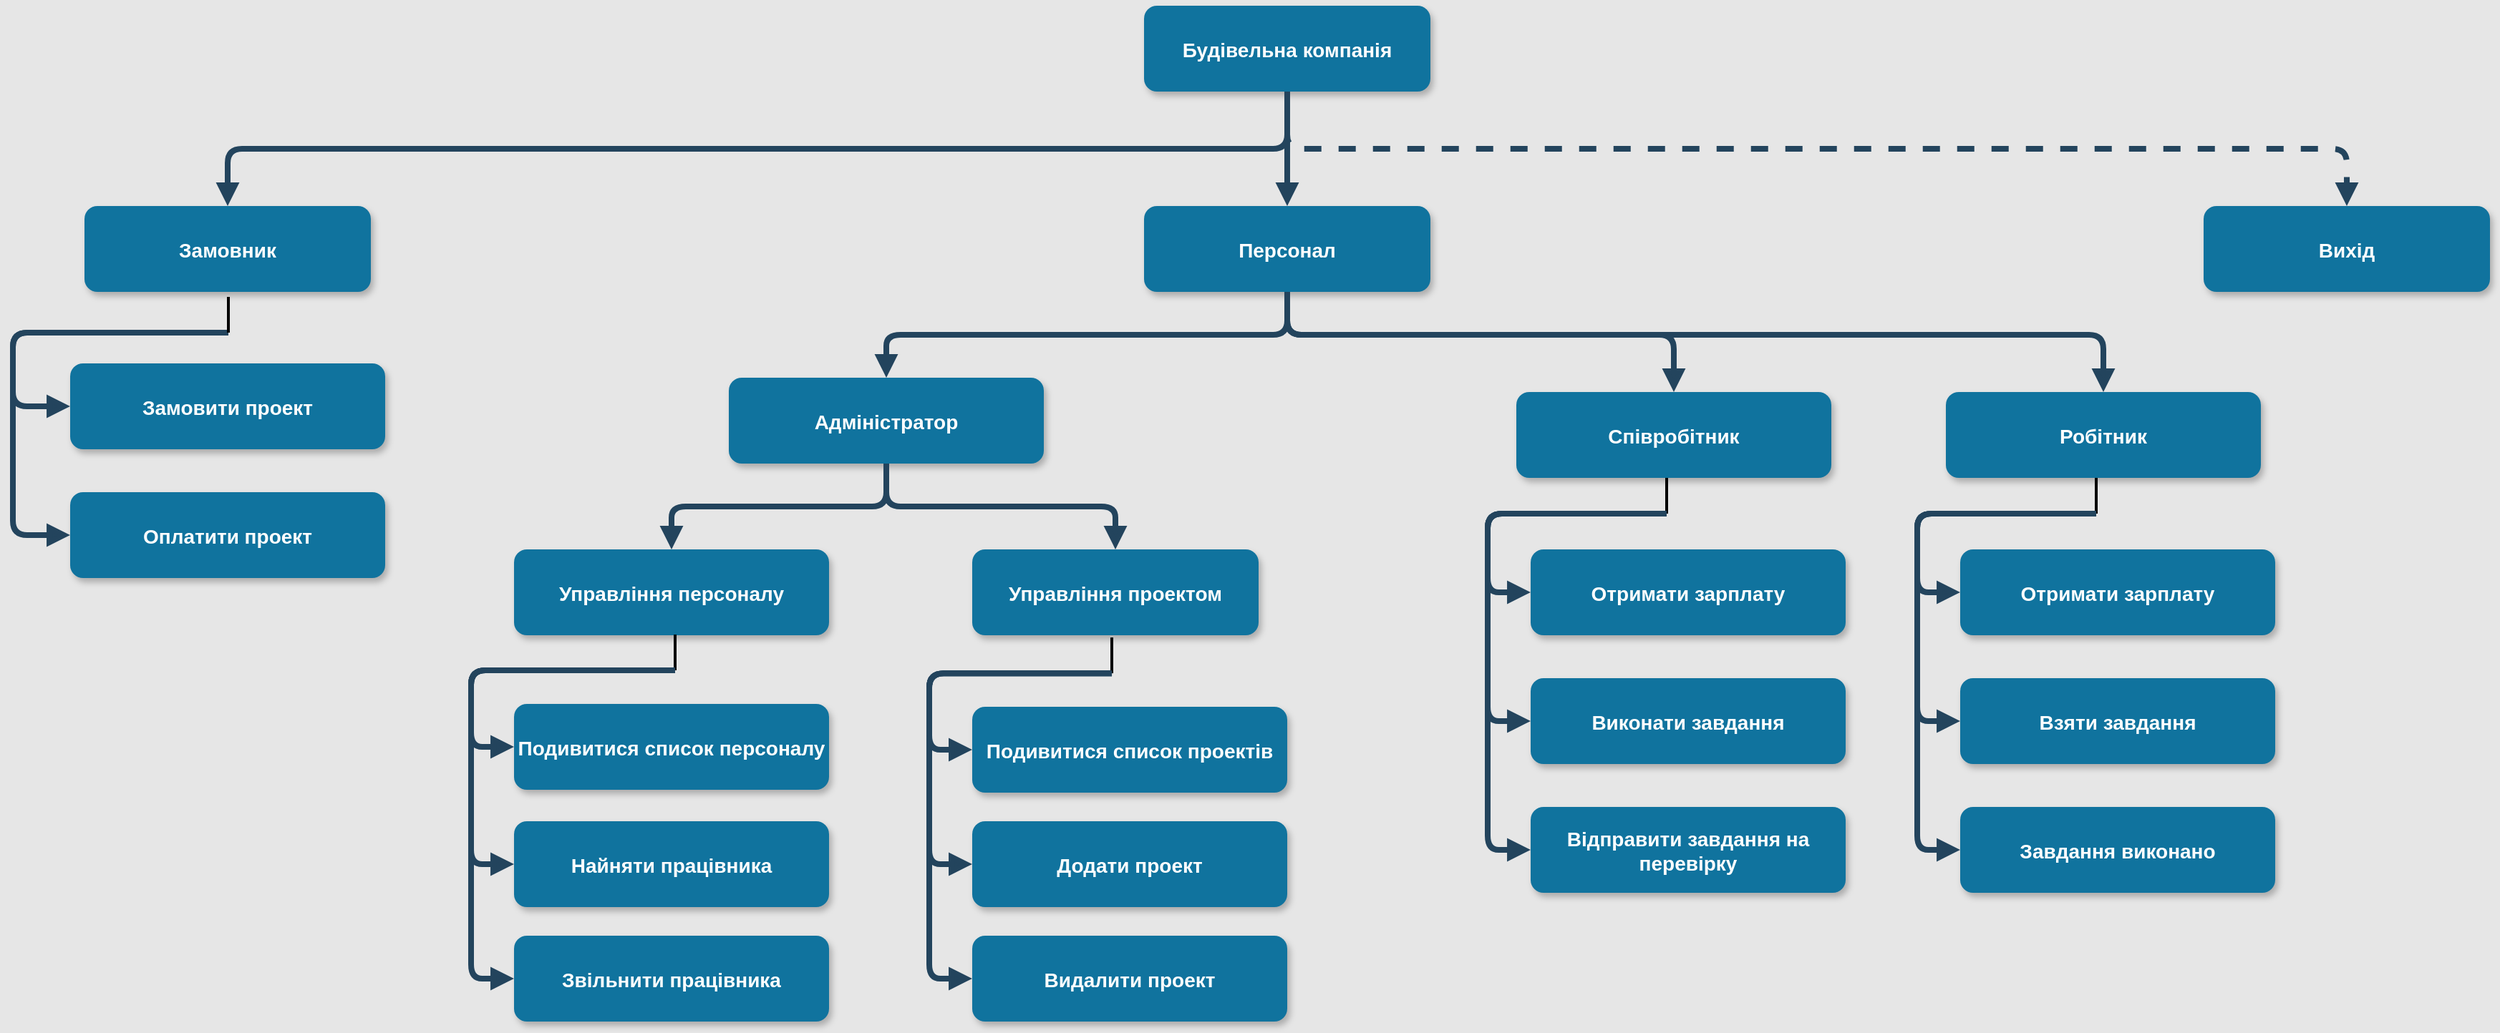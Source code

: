 <mxfile version="18.1.1" type="github" pages="4">
  <diagram name="Page-1" id="97916047-d0de-89f5-080d-49f4d83e522f">
    <mxGraphModel dx="3640.5" dy="1151" grid="1" gridSize="10" guides="0" tooltips="1" connect="1" arrows="1" fold="1" page="1" pageScale="1.5" pageWidth="1169" pageHeight="827" background="#E6E6E6" math="0" shadow="0">
      <root>
        <mxCell id="0" />
        <mxCell id="1" parent="0" />
        <mxCell id="2" value="Будівельна компанія" style="rounded=1;fillColor=#10739E;strokeColor=none;shadow=1;gradientColor=none;fontStyle=1;fontColor=#FFFFFF;fontSize=14;" parent="1" vertex="1">
          <mxGeometry x="250" y="90" width="200" height="60" as="geometry" />
        </mxCell>
        <mxCell id="5" value="Управління проектом" style="rounded=1;fillColor=#10739E;strokeColor=none;shadow=1;gradientColor=none;fontStyle=1;fontColor=#FFFFFF;fontSize=14;" parent="1" vertex="1">
          <mxGeometry x="130" y="470" width="200" height="60" as="geometry" />
        </mxCell>
        <mxCell id="7" value="Вихід" style="rounded=1;fillColor=#10739E;strokeColor=none;shadow=1;gradientColor=none;fontStyle=1;fontColor=#FFFFFF;fontSize=14;" parent="1" vertex="1">
          <mxGeometry x="990" y="230" width="200" height="60" as="geometry" />
        </mxCell>
        <mxCell id="30" value="" style="edgeStyle=elbowEdgeStyle;elbow=vertical;strokeWidth=4;endArrow=block;endFill=1;fontStyle=1;strokeColor=#23445D;exitX=0.5;exitY=1;exitDx=0;exitDy=0;entryX=0.5;entryY=0;entryDx=0;entryDy=0;" parent="1" source="3_1e2oPx1GptNMxZSMDV-56" target="5" edge="1">
          <mxGeometry x="-328" y="275.5" width="100" height="100" as="geometry">
            <mxPoint x="-328" y="375.5" as="sourcePoint" />
            <mxPoint x="-228" y="275.5" as="targetPoint" />
            <Array as="points">
              <mxPoint x="210" y="440" />
              <mxPoint x="220" y="430" />
              <mxPoint x="-170" y="390" />
              <mxPoint x="-660" y="420" />
            </Array>
          </mxGeometry>
        </mxCell>
        <mxCell id="33" value="" style="edgeStyle=elbowEdgeStyle;elbow=vertical;strokeWidth=4;endArrow=block;endFill=1;fontStyle=1;dashed=1;strokeColor=#23445D;entryX=0.5;entryY=0;entryDx=0;entryDy=0;exitX=0.5;exitY=1;exitDx=0;exitDy=0;" parent="1" source="2" target="7" edge="1">
          <mxGeometry x="-328" y="275.5" width="100" height="100" as="geometry">
            <mxPoint x="830" y="310" as="sourcePoint" />
            <mxPoint x="-228" y="275.5" as="targetPoint" />
            <Array as="points">
              <mxPoint x="680" y="190" />
              <mxPoint x="712" y="405.5" />
            </Array>
          </mxGeometry>
        </mxCell>
        <mxCell id="3_1e2oPx1GptNMxZSMDV-56" value="Адміністратор" style="rounded=1;fillColor=#10739E;strokeColor=none;shadow=1;gradientColor=none;fontStyle=1;fontColor=#FFFFFF;fontSize=14;" parent="1" vertex="1">
          <mxGeometry x="-40" y="350" width="220" height="60" as="geometry" />
        </mxCell>
        <mxCell id="3_1e2oPx1GptNMxZSMDV-57" value="" style="edgeStyle=elbowEdgeStyle;elbow=vertical;strokeWidth=4;endArrow=block;endFill=1;fontStyle=1;strokeColor=#23445D;exitX=0.5;exitY=1;exitDx=0;exitDy=0;" parent="1" source="9xeAysKE1CpivuY2GvId-34" target="3_1e2oPx1GptNMxZSMDV-56" edge="1">
          <mxGeometry x="-730" y="280" width="100" height="100" as="geometry">
            <mxPoint x="-420" y="330" as="sourcePoint" />
            <mxPoint x="-630" y="280" as="targetPoint" />
          </mxGeometry>
        </mxCell>
        <mxCell id="3_1e2oPx1GptNMxZSMDV-58" value="Управління персоналу" style="rounded=1;fillColor=#10739E;strokeColor=none;shadow=1;gradientColor=none;fontStyle=1;fontColor=#FFFFFF;fontSize=14;" parent="1" vertex="1">
          <mxGeometry x="-190" y="470" width="220" height="60" as="geometry" />
        </mxCell>
        <mxCell id="3_1e2oPx1GptNMxZSMDV-60" value="" style="edgeStyle=elbowEdgeStyle;elbow=vertical;strokeWidth=4;endArrow=block;endFill=1;fontStyle=1;strokeColor=#23445D;exitX=0.5;exitY=1;exitDx=0;exitDy=0;entryX=0.5;entryY=0;entryDx=0;entryDy=0;" parent="1" source="3_1e2oPx1GptNMxZSMDV-56" target="3_1e2oPx1GptNMxZSMDV-58" edge="1">
          <mxGeometry x="-1160" y="484.5" width="100" height="100" as="geometry">
            <mxPoint x="-8" y="580" as="sourcePoint" />
            <mxPoint x="-510" y="664.5" as="targetPoint" />
          </mxGeometry>
        </mxCell>
        <mxCell id="3_1e2oPx1GptNMxZSMDV-64" value="" style="edgeStyle=elbowEdgeStyle;elbow=vertical;strokeWidth=4;endArrow=block;endFill=1;fontStyle=1;strokeColor=#23445D;exitX=1;exitY=0.5;exitDx=0;exitDy=0;entryX=0;entryY=0.5;entryDx=0;entryDy=0;exitPerimeter=0;" parent="1" source="3_1e2oPx1GptNMxZSMDV-87" target="3_1e2oPx1GptNMxZSMDV-67" edge="1">
          <mxGeometry x="-780" y="369.5" width="100" height="100" as="geometry">
            <mxPoint x="60" y="405" as="sourcePoint" />
            <mxPoint x="-170" y="625" as="targetPoint" />
            <Array as="points">
              <mxPoint x="-220" y="660" />
              <mxPoint x="-210" y="630" />
              <mxPoint x="-230" y="565" />
              <mxPoint x="-440" y="585" />
            </Array>
          </mxGeometry>
        </mxCell>
        <mxCell id="3_1e2oPx1GptNMxZSMDV-67" value="Найняти працівника" style="rounded=1;fillColor=#10739E;strokeColor=none;shadow=1;gradientColor=none;fontStyle=1;fontColor=#FFFFFF;fontSize=14;" parent="1" vertex="1">
          <mxGeometry x="-190" y="660" width="220" height="60" as="geometry" />
        </mxCell>
        <mxCell id="3_1e2oPx1GptNMxZSMDV-68" value="" style="edgeStyle=elbowEdgeStyle;elbow=vertical;strokeWidth=4;endArrow=block;endFill=1;fontStyle=1;strokeColor=#23445D;entryX=0;entryY=0.5;entryDx=0;entryDy=0;exitX=1;exitY=0.5;exitDx=0;exitDy=0;exitPerimeter=0;" parent="1" source="3_1e2oPx1GptNMxZSMDV-87" target="3_1e2oPx1GptNMxZSMDV-69" edge="1">
          <mxGeometry x="-550" y="369.5" width="100" height="100" as="geometry">
            <mxPoint x="-260" y="615" as="sourcePoint" />
            <mxPoint x="60" y="625" as="targetPoint" />
            <Array as="points">
              <mxPoint x="-220" y="640" />
              <mxPoint x="-230" y="565" />
              <mxPoint x="-220" y="645" />
              <mxPoint x="-190" y="545" />
              <mxPoint x="-220" y="615" />
              <mxPoint x="-130" y="545" />
              <mxPoint x="-220" y="635" />
              <mxPoint x="120" y="545" />
              <mxPoint x="-210" y="585" />
            </Array>
          </mxGeometry>
        </mxCell>
        <mxCell id="3_1e2oPx1GptNMxZSMDV-69" value="Звільнити працівника" style="rounded=1;fillColor=#10739E;strokeColor=none;shadow=1;gradientColor=none;fontStyle=1;fontColor=#FFFFFF;fontSize=14;" parent="1" vertex="1">
          <mxGeometry x="-190" y="740" width="220" height="60" as="geometry" />
        </mxCell>
        <mxCell id="3_1e2oPx1GptNMxZSMDV-70" value="Співробітник" style="rounded=1;fillColor=#10739E;strokeColor=none;shadow=1;gradientColor=none;fontStyle=1;fontColor=#FFFFFF;fontSize=14;" parent="1" vertex="1">
          <mxGeometry x="510" y="360" width="220" height="60" as="geometry" />
        </mxCell>
        <mxCell id="3_1e2oPx1GptNMxZSMDV-71" value="" style="edgeStyle=elbowEdgeStyle;elbow=vertical;strokeWidth=4;endArrow=block;endFill=1;fontStyle=1;strokeColor=#23445D;entryX=0.5;entryY=0;entryDx=0;entryDy=0;exitX=0.5;exitY=1;exitDx=0;exitDy=0;" parent="1" source="9xeAysKE1CpivuY2GvId-34" target="3_1e2oPx1GptNMxZSMDV-70" edge="1">
          <mxGeometry x="-920" y="484.5" width="100" height="100" as="geometry">
            <mxPoint x="-140" y="500" as="sourcePoint" />
            <mxPoint x="-170" y="580" as="targetPoint" />
            <Array as="points">
              <mxPoint x="510" y="320" />
            </Array>
          </mxGeometry>
        </mxCell>
        <mxCell id="3_1e2oPx1GptNMxZSMDV-73" value="Отримати зарплату" style="rounded=1;fillColor=#10739E;strokeColor=none;shadow=1;gradientColor=none;fontStyle=1;fontColor=#FFFFFF;fontSize=14;" parent="1" vertex="1">
          <mxGeometry x="520" y="470" width="220" height="60" as="geometry" />
        </mxCell>
        <mxCell id="3_1e2oPx1GptNMxZSMDV-74" value="" style="edgeStyle=elbowEdgeStyle;elbow=vertical;strokeWidth=4;endArrow=block;endFill=1;fontStyle=1;strokeColor=#23445D;entryX=0;entryY=0.5;entryDx=0;entryDy=0;exitX=1;exitY=0.5;exitDx=0;exitDy=0;exitPerimeter=0;" parent="1" source="3_1e2oPx1GptNMxZSMDV-80" target="3_1e2oPx1GptNMxZSMDV-73" edge="1">
          <mxGeometry x="-140" y="394.5" width="100" height="100" as="geometry">
            <mxPoint x="440" y="550" as="sourcePoint" />
            <mxPoint x="510" y="574.5" as="targetPoint" />
            <Array as="points">
              <mxPoint x="490" y="660" />
              <mxPoint x="490" y="480" />
            </Array>
          </mxGeometry>
        </mxCell>
        <mxCell id="3_1e2oPx1GptNMxZSMDV-80" value="" style="line;strokeWidth=2;html=1;rotation=90;" parent="1" vertex="1">
          <mxGeometry x="602.5" y="427.5" width="25" height="10" as="geometry" />
        </mxCell>
        <mxCell id="3_1e2oPx1GptNMxZSMDV-87" value="" style="line;strokeWidth=2;html=1;rotation=90;" parent="1" vertex="1">
          <mxGeometry x="-90" y="532" width="25" height="20" as="geometry" />
        </mxCell>
        <mxCell id="3_1e2oPx1GptNMxZSMDV-94" value="" style="edgeStyle=elbowEdgeStyle;elbow=vertical;strokeWidth=4;endArrow=block;endFill=1;fontStyle=1;strokeColor=#23445D;exitX=1;exitY=0.5;exitDx=0;exitDy=0;entryX=0;entryY=0.5;entryDx=0;entryDy=0;exitPerimeter=0;" parent="1" source="3_1e2oPx1GptNMxZSMDV-98" target="3_1e2oPx1GptNMxZSMDV-95" edge="1">
          <mxGeometry x="-470" y="379.5" width="100" height="100" as="geometry">
            <mxPoint x="370" y="415" as="sourcePoint" />
            <mxPoint x="140" y="635" as="targetPoint" />
            <Array as="points">
              <mxPoint x="100" y="580" />
              <mxPoint x="80" y="575" />
              <mxPoint x="-130" y="595" />
            </Array>
          </mxGeometry>
        </mxCell>
        <mxCell id="3_1e2oPx1GptNMxZSMDV-95" value="Додати проект" style="rounded=1;fillColor=#10739E;strokeColor=none;shadow=1;gradientColor=none;fontStyle=1;fontColor=#FFFFFF;fontSize=14;" parent="1" vertex="1">
          <mxGeometry x="130" y="660" width="220" height="60" as="geometry" />
        </mxCell>
        <mxCell id="3_1e2oPx1GptNMxZSMDV-96" value="" style="edgeStyle=elbowEdgeStyle;elbow=vertical;strokeWidth=4;endArrow=block;endFill=1;fontStyle=1;strokeColor=#23445D;entryX=0;entryY=0.5;entryDx=0;entryDy=0;exitX=1;exitY=0.5;exitDx=0;exitDy=0;exitPerimeter=0;" parent="1" source="3_1e2oPx1GptNMxZSMDV-98" target="3_1e2oPx1GptNMxZSMDV-97" edge="1">
          <mxGeometry x="-240" y="379.5" width="100" height="100" as="geometry">
            <mxPoint x="50" y="625" as="sourcePoint" />
            <mxPoint x="370" y="635" as="targetPoint" />
            <Array as="points">
              <mxPoint x="100" y="630" />
              <mxPoint x="80" y="575" />
              <mxPoint x="90" y="655" />
              <mxPoint x="120" y="555" />
              <mxPoint x="90" y="625" />
              <mxPoint x="180" y="555" />
              <mxPoint x="90" y="645" />
              <mxPoint x="430" y="555" />
              <mxPoint x="100" y="595" />
            </Array>
          </mxGeometry>
        </mxCell>
        <mxCell id="3_1e2oPx1GptNMxZSMDV-97" value="Видалити проект" style="rounded=1;fillColor=#10739E;strokeColor=none;shadow=1;gradientColor=none;fontStyle=1;fontColor=#FFFFFF;fontSize=14;" parent="1" vertex="1">
          <mxGeometry x="130" y="740" width="220" height="60" as="geometry" />
        </mxCell>
        <mxCell id="3_1e2oPx1GptNMxZSMDV-98" value="" style="line;strokeWidth=2;html=1;rotation=90;" parent="1" vertex="1">
          <mxGeometry x="215" y="534.06" width="25.02" height="20" as="geometry" />
        </mxCell>
        <mxCell id="9xeAysKE1CpivuY2GvId-33" value="Замовник" style="rounded=1;fillColor=#10739E;strokeColor=none;shadow=1;gradientColor=none;fontStyle=1;fontColor=#FFFFFF;fontSize=14;" parent="1" vertex="1">
          <mxGeometry x="-490" y="230" width="200" height="60" as="geometry" />
        </mxCell>
        <mxCell id="9xeAysKE1CpivuY2GvId-34" value="Персонал" style="rounded=1;fillColor=#10739E;strokeColor=none;shadow=1;gradientColor=none;fontStyle=1;fontColor=#FFFFFF;fontSize=14;" parent="1" vertex="1">
          <mxGeometry x="250" y="230" width="200" height="60" as="geometry" />
        </mxCell>
        <mxCell id="9xeAysKE1CpivuY2GvId-35" value="" style="edgeStyle=elbowEdgeStyle;elbow=vertical;strokeWidth=4;endArrow=block;endFill=1;fontStyle=1;strokeColor=#23445D;exitX=0.5;exitY=1;exitDx=0;exitDy=0;entryX=0.5;entryY=0;entryDx=0;entryDy=0;" parent="1" source="2" target="9xeAysKE1CpivuY2GvId-33" edge="1">
          <mxGeometry x="-318" y="285.5" width="100" height="100" as="geometry">
            <mxPoint x="610" y="440" as="sourcePoint" />
            <mxPoint x="360" y="465.5" as="targetPoint" />
          </mxGeometry>
        </mxCell>
        <mxCell id="9xeAysKE1CpivuY2GvId-36" value="" style="edgeStyle=elbowEdgeStyle;elbow=vertical;strokeWidth=4;endArrow=block;endFill=1;fontStyle=1;strokeColor=#23445D;exitX=0.5;exitY=1;exitDx=0;exitDy=0;entryX=0.5;entryY=0;entryDx=0;entryDy=0;" parent="1" source="2" target="9xeAysKE1CpivuY2GvId-34" edge="1">
          <mxGeometry x="-308" y="295.5" width="100" height="100" as="geometry">
            <mxPoint x="360" y="160" as="sourcePoint" />
            <mxPoint x="-100" y="250" as="targetPoint" />
          </mxGeometry>
        </mxCell>
        <mxCell id="9xeAysKE1CpivuY2GvId-37" value="Замовити проект" style="rounded=1;fillColor=#10739E;strokeColor=none;shadow=1;gradientColor=none;fontStyle=1;fontColor=#FFFFFF;fontSize=14;" parent="1" vertex="1">
          <mxGeometry x="-500" y="340" width="220" height="60" as="geometry" />
        </mxCell>
        <mxCell id="9xeAysKE1CpivuY2GvId-38" value="" style="edgeStyle=elbowEdgeStyle;elbow=vertical;strokeWidth=4;endArrow=block;endFill=1;fontStyle=1;strokeColor=#23445D;entryX=0;entryY=0.5;entryDx=0;entryDy=0;exitX=1;exitY=0.5;exitDx=0;exitDy=0;exitPerimeter=0;" parent="1" source="9xeAysKE1CpivuY2GvId-41" target="9xeAysKE1CpivuY2GvId-37" edge="1">
          <mxGeometry x="-1340" y="414.5" width="100" height="100" as="geometry">
            <mxPoint x="-680" y="380" as="sourcePoint" />
            <mxPoint x="-630" y="510" as="targetPoint" />
            <Array as="points">
              <mxPoint x="-540" y="350" />
              <mxPoint x="-570" y="380" />
            </Array>
          </mxGeometry>
        </mxCell>
        <mxCell id="9xeAysKE1CpivuY2GvId-39" value="Оплатити проект" style="rounded=1;fillColor=#10739E;strokeColor=none;shadow=1;gradientColor=none;fontStyle=1;fontColor=#FFFFFF;fontSize=14;" parent="1" vertex="1">
          <mxGeometry x="-500" y="430" width="220" height="60" as="geometry" />
        </mxCell>
        <mxCell id="9xeAysKE1CpivuY2GvId-40" value="" style="edgeStyle=elbowEdgeStyle;elbow=vertical;strokeWidth=4;endArrow=block;endFill=1;fontStyle=1;strokeColor=#23445D;entryX=0;entryY=0.5;entryDx=0;entryDy=0;exitX=1;exitY=0.5;exitDx=0;exitDy=0;exitPerimeter=0;" parent="1" source="9xeAysKE1CpivuY2GvId-41" target="9xeAysKE1CpivuY2GvId-39" edge="1">
          <mxGeometry x="-940" y="304.5" width="100" height="100" as="geometry">
            <mxPoint x="-620" y="290" as="sourcePoint" />
            <mxPoint x="-90" y="280" as="targetPoint" />
            <Array as="points">
              <mxPoint x="-540" y="410" />
              <mxPoint x="-570" y="390" />
              <mxPoint x="-640" y="410" />
              <mxPoint x="-480" y="350" />
              <mxPoint x="-550" y="320" />
            </Array>
          </mxGeometry>
        </mxCell>
        <mxCell id="9xeAysKE1CpivuY2GvId-41" value="" style="line;strokeWidth=2;html=1;rotation=90;" parent="1" vertex="1">
          <mxGeometry x="-402" y="296" width="25" height="20" as="geometry" />
        </mxCell>
        <mxCell id="9xeAysKE1CpivuY2GvId-51" value="Подивитися список персоналу" style="rounded=1;fillColor=#10739E;strokeColor=none;shadow=1;gradientColor=none;fontStyle=1;fontColor=#FFFFFF;fontSize=14;" parent="1" vertex="1">
          <mxGeometry x="-190" y="578" width="220" height="60" as="geometry" />
        </mxCell>
        <mxCell id="9xeAysKE1CpivuY2GvId-53" value="Подивитися список проектів" style="rounded=1;fillColor=#10739E;strokeColor=none;shadow=1;gradientColor=none;fontStyle=1;fontColor=#FFFFFF;fontSize=14;" parent="1" vertex="1">
          <mxGeometry x="130" y="580" width="220" height="60" as="geometry" />
        </mxCell>
        <mxCell id="9xeAysKE1CpivuY2GvId-54" value="" style="edgeStyle=elbowEdgeStyle;elbow=vertical;strokeWidth=4;endArrow=block;endFill=1;fontStyle=1;strokeColor=#23445D;exitX=1;exitY=0.5;exitDx=0;exitDy=0;exitPerimeter=0;entryX=0;entryY=0.5;entryDx=0;entryDy=0;" parent="1" source="3_1e2oPx1GptNMxZSMDV-98" target="9xeAysKE1CpivuY2GvId-53" edge="1">
          <mxGeometry y="672.5" width="100" height="100" as="geometry">
            <mxPoint x="202.5" y="800" as="sourcePoint" />
            <mxPoint x="360" y="995.5" as="targetPoint" />
            <Array as="points">
              <mxPoint x="100" y="600" />
              <mxPoint x="50" y="835.5" />
              <mxPoint x="320" y="868" />
              <mxPoint x="330" y="948" />
              <mxPoint x="360" y="848" />
              <mxPoint x="330" y="918" />
              <mxPoint x="420" y="848" />
              <mxPoint x="330" y="938" />
              <mxPoint x="670" y="848" />
              <mxPoint x="340" y="888" />
            </Array>
          </mxGeometry>
        </mxCell>
        <mxCell id="9xeAysKE1CpivuY2GvId-55" value="" style="edgeStyle=elbowEdgeStyle;elbow=vertical;strokeWidth=4;endArrow=block;endFill=1;fontStyle=1;strokeColor=#23445D;entryX=0;entryY=0.5;entryDx=0;entryDy=0;exitX=1;exitY=0.5;exitDx=0;exitDy=0;exitPerimeter=0;" parent="1" source="3_1e2oPx1GptNMxZSMDV-87" target="9xeAysKE1CpivuY2GvId-51" edge="1">
          <mxGeometry x="-540" y="379.5" width="100" height="100" as="geometry">
            <mxPoint x="-290" y="560" as="sourcePoint" />
            <mxPoint x="-180" y="780" as="targetPoint" />
            <Array as="points">
              <mxPoint x="-220" y="580" />
              <mxPoint x="-220" y="575" />
              <mxPoint x="-210" y="655" />
              <mxPoint x="-180" y="555" />
              <mxPoint x="-210" y="625" />
              <mxPoint x="-120" y="555" />
              <mxPoint x="-210" y="645" />
              <mxPoint x="130" y="555" />
              <mxPoint x="-200" y="595" />
            </Array>
          </mxGeometry>
        </mxCell>
        <mxCell id="9xeAysKE1CpivuY2GvId-66" value="Робітник" style="rounded=1;fillColor=#10739E;strokeColor=none;shadow=1;gradientColor=none;fontStyle=1;fontColor=#FFFFFF;fontSize=14;" parent="1" vertex="1">
          <mxGeometry x="810" y="360" width="220" height="60" as="geometry" />
        </mxCell>
        <mxCell id="9xeAysKE1CpivuY2GvId-67" value="Отримати зарплату" style="rounded=1;fillColor=#10739E;strokeColor=none;shadow=1;gradientColor=none;fontStyle=1;fontColor=#FFFFFF;fontSize=14;" parent="1" vertex="1">
          <mxGeometry x="820" y="470" width="220" height="60" as="geometry" />
        </mxCell>
        <mxCell id="9xeAysKE1CpivuY2GvId-68" value="" style="edgeStyle=elbowEdgeStyle;elbow=vertical;strokeWidth=4;endArrow=block;endFill=1;fontStyle=1;strokeColor=#23445D;entryX=0;entryY=0.5;entryDx=0;entryDy=0;exitX=1;exitY=0.5;exitDx=0;exitDy=0;exitPerimeter=0;" parent="1" source="9xeAysKE1CpivuY2GvId-69" target="9xeAysKE1CpivuY2GvId-67" edge="1">
          <mxGeometry x="160" y="394.5" width="100" height="100" as="geometry">
            <mxPoint x="740" y="550" as="sourcePoint" />
            <mxPoint x="810" y="574.5" as="targetPoint" />
            <Array as="points">
              <mxPoint x="790" y="660" />
              <mxPoint x="790" y="480" />
            </Array>
          </mxGeometry>
        </mxCell>
        <mxCell id="9xeAysKE1CpivuY2GvId-69" value="" style="line;strokeWidth=2;html=1;rotation=90;" parent="1" vertex="1">
          <mxGeometry x="902.5" y="427.5" width="25" height="10" as="geometry" />
        </mxCell>
        <mxCell id="9xeAysKE1CpivuY2GvId-70" value="" style="edgeStyle=elbowEdgeStyle;elbow=vertical;strokeWidth=4;endArrow=block;endFill=1;fontStyle=1;strokeColor=#23445D;entryX=0.5;entryY=0;entryDx=0;entryDy=0;exitX=0.5;exitY=1;exitDx=0;exitDy=0;" parent="1" source="9xeAysKE1CpivuY2GvId-34" target="9xeAysKE1CpivuY2GvId-66" edge="1">
          <mxGeometry x="-640" y="464.5" width="100" height="100" as="geometry">
            <mxPoint x="630" y="270" as="sourcePoint" />
            <mxPoint x="880" y="440" as="targetPoint" />
            <Array as="points">
              <mxPoint x="650" y="320" />
              <mxPoint x="710" y="380" />
            </Array>
          </mxGeometry>
        </mxCell>
        <mxCell id="bCYPQTNbBwWdpt9A1fi3-33" value="Виконати завдання" style="rounded=1;fillColor=#10739E;strokeColor=none;shadow=1;gradientColor=none;fontStyle=1;fontColor=#FFFFFF;fontSize=14;" vertex="1" parent="1">
          <mxGeometry x="520" y="560" width="220" height="60" as="geometry" />
        </mxCell>
        <mxCell id="bCYPQTNbBwWdpt9A1fi3-34" value="" style="edgeStyle=elbowEdgeStyle;elbow=vertical;strokeWidth=4;endArrow=block;endFill=1;fontStyle=1;strokeColor=#23445D;entryX=0;entryY=0.5;entryDx=0;entryDy=0;exitX=1;exitY=0.5;exitDx=0;exitDy=0;exitPerimeter=0;" edge="1" parent="1" target="bCYPQTNbBwWdpt9A1fi3-33" source="3_1e2oPx1GptNMxZSMDV-80">
          <mxGeometry x="-140" y="619.5" width="100" height="100" as="geometry">
            <mxPoint x="615" y="670" as="sourcePoint" />
            <mxPoint x="510" y="799.5" as="targetPoint" />
            <Array as="points">
              <mxPoint x="490" y="550" />
              <mxPoint x="570" y="610" />
            </Array>
          </mxGeometry>
        </mxCell>
        <mxCell id="bCYPQTNbBwWdpt9A1fi3-35" value="Відправити завдання на &#xa;перевірку" style="rounded=1;fillColor=#10739E;strokeColor=none;shadow=1;gradientColor=none;fontStyle=1;fontColor=#FFFFFF;fontSize=14;" vertex="1" parent="1">
          <mxGeometry x="520" y="650" width="220" height="60" as="geometry" />
        </mxCell>
        <mxCell id="bCYPQTNbBwWdpt9A1fi3-36" value="" style="edgeStyle=elbowEdgeStyle;elbow=vertical;strokeWidth=4;endArrow=block;endFill=1;fontStyle=1;strokeColor=#23445D;entryX=0;entryY=0.5;entryDx=0;entryDy=0;exitX=1;exitY=0.5;exitDx=0;exitDy=0;exitPerimeter=0;" edge="1" parent="1" target="bCYPQTNbBwWdpt9A1fi3-35" source="3_1e2oPx1GptNMxZSMDV-80">
          <mxGeometry x="-160" y="779.5" width="100" height="100" as="geometry">
            <mxPoint x="595.0" y="830.0" as="sourcePoint" />
            <mxPoint x="490" y="959.5" as="targetPoint" />
            <Array as="points">
              <mxPoint x="490" y="640" />
              <mxPoint x="560" y="445" />
            </Array>
          </mxGeometry>
        </mxCell>
        <mxCell id="bCYPQTNbBwWdpt9A1fi3-38" value="Взяти завдання" style="rounded=1;fillColor=#10739E;strokeColor=none;shadow=1;gradientColor=none;fontStyle=1;fontColor=#FFFFFF;fontSize=14;" vertex="1" parent="1">
          <mxGeometry x="820" y="560" width="220" height="60" as="geometry" />
        </mxCell>
        <mxCell id="bCYPQTNbBwWdpt9A1fi3-39" value="" style="edgeStyle=elbowEdgeStyle;elbow=vertical;strokeWidth=4;endArrow=block;endFill=1;fontStyle=1;strokeColor=#23445D;entryX=0;entryY=0.5;entryDx=0;entryDy=0;exitX=1;exitY=0.5;exitDx=0;exitDy=0;exitPerimeter=0;" edge="1" parent="1" target="bCYPQTNbBwWdpt9A1fi3-38" source="9xeAysKE1CpivuY2GvId-69">
          <mxGeometry x="130" y="774.5" width="100" height="100" as="geometry">
            <mxPoint x="885.0" y="600" as="sourcePoint" />
            <mxPoint x="780" y="954.5" as="targetPoint" />
            <Array as="points">
              <mxPoint x="790" y="520" />
              <mxPoint x="840" y="765" />
            </Array>
          </mxGeometry>
        </mxCell>
        <mxCell id="bCYPQTNbBwWdpt9A1fi3-40" value="Завдання виконано" style="rounded=1;fillColor=#10739E;strokeColor=none;shadow=1;gradientColor=none;fontStyle=1;fontColor=#FFFFFF;fontSize=14;" vertex="1" parent="1">
          <mxGeometry x="820" y="650" width="220" height="60" as="geometry" />
        </mxCell>
        <mxCell id="bCYPQTNbBwWdpt9A1fi3-41" value="" style="edgeStyle=elbowEdgeStyle;elbow=vertical;strokeWidth=4;endArrow=block;endFill=1;fontStyle=1;strokeColor=#23445D;entryX=0;entryY=0.5;entryDx=0;entryDy=0;exitX=1;exitY=0.5;exitDx=0;exitDy=0;exitPerimeter=0;" edge="1" parent="1" target="bCYPQTNbBwWdpt9A1fi3-40" source="9xeAysKE1CpivuY2GvId-69">
          <mxGeometry x="110" y="934.5" width="100" height="100" as="geometry">
            <mxPoint x="885.0" y="600" as="sourcePoint" />
            <mxPoint x="760" y="1114.5" as="targetPoint" />
            <Array as="points">
              <mxPoint x="790" y="620" />
              <mxPoint x="800" y="445" />
              <mxPoint x="760" y="795" />
              <mxPoint x="830" y="600" />
            </Array>
          </mxGeometry>
        </mxCell>
      </root>
    </mxGraphModel>
  </diagram>
  <diagram id="6iqU98kOdJHu1Y97LmQo" name="Page-2">
    <mxGraphModel dx="1221" dy="745" grid="1" gridSize="10" guides="1" tooltips="1" connect="1" arrows="1" fold="1" page="1" pageScale="1" pageWidth="1169" pageHeight="827" background="#ffffff" math="0" shadow="0">
      <root>
        <mxCell id="0" />
        <mxCell id="1" parent="0" />
        <mxCell id="941zQO647IFoR3ROYeWa-2" value="Адміністратор" style="shape=umlActor;verticalLabelPosition=bottom;verticalAlign=top;html=1;outlineConnect=0;fillColor=#bac8d3;strokeColor=#23445d;rounded=1;" parent="1" vertex="1">
          <mxGeometry x="70" y="340" width="50" height="90" as="geometry" />
        </mxCell>
        <mxCell id="YLFUS85U2iEoud7kKDke-1" value="" style="edgeStyle=elbowEdgeStyle;elbow=vertical;strokeWidth=4;endArrow=block;endFill=1;fontStyle=1;strokeColor=#23445D;exitX=1;exitY=0.5;exitDx=0;exitDy=0;exitPerimeter=0;entryX=0;entryY=0.5;entryDx=0;entryDy=0;rounded=1;" parent="1" source="YLFUS85U2iEoud7kKDke-8" target="GCUnTFRCWOVy6Oiy0jos-1" edge="1">
          <mxGeometry x="-380" y="170" width="100" height="100" as="geometry">
            <mxPoint x="220" y="540" as="sourcePoint" />
            <mxPoint x="310" y="220" as="targetPoint" />
            <Array as="points">
              <mxPoint x="270" y="220" />
            </Array>
          </mxGeometry>
        </mxCell>
        <mxCell id="YLFUS85U2iEoud7kKDke-8" value="" style="line;strokeWidth=2;html=1;rounded=1;" parent="1" vertex="1">
          <mxGeometry x="120" y="380" width="80" height="10" as="geometry" />
        </mxCell>
        <mxCell id="GCUnTFRCWOVy6Oiy0jos-1" value="Назва компанії" style="rounded=1;fillColor=#10739E;strokeColor=none;shadow=1;gradientColor=none;fontStyle=1;fontColor=#FFFFFF;fontSize=14;" parent="1" vertex="1">
          <mxGeometry x="230" y="190" width="200" height="60" as="geometry" />
        </mxCell>
        <mxCell id="GCUnTFRCWOVy6Oiy0jos-3" value="" style="edgeStyle=elbowEdgeStyle;elbow=vertical;strokeWidth=4;endArrow=block;endFill=1;fontStyle=1;strokeColor=#23445D;entryX=0;entryY=0.5;entryDx=0;entryDy=0;exitX=1;exitY=0.5;exitDx=0;exitDy=0;exitPerimeter=0;rounded=1;" parent="1" source="YLFUS85U2iEoud7kKDke-8" target="GCUnTFRCWOVy6Oiy0jos-4" edge="1">
          <mxGeometry x="-380" y="255" width="100" height="100" as="geometry">
            <mxPoint x="200" y="440" as="sourcePoint" />
            <mxPoint x="310" y="305" as="targetPoint" />
            <Array as="points">
              <mxPoint x="270" y="305" />
            </Array>
          </mxGeometry>
        </mxCell>
        <mxCell id="GCUnTFRCWOVy6Oiy0jos-4" value="Задачі" style="rounded=1;fillColor=#10739E;strokeColor=none;shadow=1;gradientColor=none;fontStyle=1;fontColor=#FFFFFF;fontSize=14;" parent="1" vertex="1">
          <mxGeometry x="230" y="275" width="200" height="60" as="geometry" />
        </mxCell>
        <mxCell id="GCUnTFRCWOVy6Oiy0jos-5" value="" style="edgeStyle=elbowEdgeStyle;elbow=vertical;strokeWidth=4;endArrow=block;endFill=1;fontStyle=1;strokeColor=#23445D;exitX=1;exitY=0.5;exitDx=0;exitDy=0;exitPerimeter=0;entryX=0;entryY=0.5;entryDx=0;entryDy=0;rounded=1;" parent="1" source="YLFUS85U2iEoud7kKDke-8" target="GCUnTFRCWOVy6Oiy0jos-6" edge="1">
          <mxGeometry x="-360" y="360" width="100" height="100" as="geometry">
            <mxPoint x="260" y="635" as="sourcePoint" />
            <mxPoint x="330" y="410" as="targetPoint" />
            <Array as="points">
              <mxPoint x="260" y="390" />
              <mxPoint x="260" y="370" />
            </Array>
          </mxGeometry>
        </mxCell>
        <mxCell id="GCUnTFRCWOVy6Oiy0jos-6" value="Персонал" style="rounded=1;fillColor=#10739E;strokeColor=none;shadow=1;gradientColor=none;fontStyle=1;fontColor=#FFFFFF;fontSize=14;" parent="1" vertex="1">
          <mxGeometry x="230" y="360" width="200" height="60" as="geometry" />
        </mxCell>
        <mxCell id="GCUnTFRCWOVy6Oiy0jos-7" value="" style="edgeStyle=elbowEdgeStyle;elbow=vertical;strokeWidth=4;endArrow=block;endFill=1;fontStyle=1;strokeColor=#23445D;entryX=0;entryY=0.5;entryDx=0;entryDy=0;exitX=1;exitY=0.5;exitDx=0;exitDy=0;exitPerimeter=0;rounded=1;" parent="1" source="YLFUS85U2iEoud7kKDke-8" target="GCUnTFRCWOVy6Oiy0jos-8" edge="1">
          <mxGeometry x="-380" y="430" width="100" height="100" as="geometry">
            <mxPoint x="240" y="440" as="sourcePoint" />
            <mxPoint x="310" y="480" as="targetPoint" />
            <Array as="points">
              <mxPoint x="270" y="480" />
            </Array>
          </mxGeometry>
        </mxCell>
        <mxCell id="GCUnTFRCWOVy6Oiy0jos-8" value="Бухгалтерія" style="rounded=1;fillColor=#10739E;strokeColor=none;shadow=1;gradientColor=none;fontStyle=1;fontColor=#FFFFFF;fontSize=14;" parent="1" vertex="1">
          <mxGeometry x="230" y="450" width="200" height="60" as="geometry" />
        </mxCell>
        <mxCell id="GCUnTFRCWOVy6Oiy0jos-9" value="" style="edgeStyle=elbowEdgeStyle;elbow=vertical;strokeWidth=4;endArrow=block;endFill=1;fontStyle=1;strokeColor=#23445D;exitX=1;exitY=0.5;exitDx=0;exitDy=0;exitPerimeter=0;entryX=0;entryY=0.5;entryDx=0;entryDy=0;" parent="1" source="YLFUS85U2iEoud7kKDke-8" target="GCUnTFRCWOVy6Oiy0jos-10" edge="1">
          <mxGeometry x="-380" y="520" width="100" height="100" as="geometry">
            <mxPoint x="240" y="795" as="sourcePoint" />
            <mxPoint x="310" y="570" as="targetPoint" />
            <Array as="points">
              <mxPoint x="270" y="570" />
            </Array>
          </mxGeometry>
        </mxCell>
        <mxCell id="GCUnTFRCWOVy6Oiy0jos-10" value="Розташування" style="rounded=1;fillColor=#10739E;strokeColor=none;shadow=1;gradientColor=none;fontStyle=1;fontColor=#FFFFFF;fontSize=14;" parent="1" vertex="1">
          <mxGeometry x="230" y="540" width="200" height="60" as="geometry" />
        </mxCell>
        <mxCell id="GCUnTFRCWOVy6Oiy0jos-11" value="Клієнт" style="shape=umlActor;verticalLabelPosition=bottom;verticalAlign=top;html=1;outlineConnect=0;fillColor=#bac8d3;strokeColor=#23445d;rounded=1;" parent="1" vertex="1">
          <mxGeometry x="850" y="340" width="50" height="90" as="geometry" />
        </mxCell>
        <mxCell id="GCUnTFRCWOVy6Oiy0jos-13" value="" style="edgeStyle=elbowEdgeStyle;elbow=vertical;strokeWidth=4;endArrow=block;endFill=1;fontStyle=1;strokeColor=#23445D;exitX=0;exitY=0.5;exitDx=0;exitDy=0;exitPerimeter=0;entryX=1;entryY=0.5;entryDx=0;entryDy=0;rounded=1;" parent="1" source="GCUnTFRCWOVy6Oiy0jos-14" target="GCUnTFRCWOVy6Oiy0jos-15" edge="1">
          <mxGeometry x="-110" y="170" width="100" height="100" as="geometry">
            <mxPoint x="490" y="540" as="sourcePoint" />
            <mxPoint x="580" y="220" as="targetPoint" />
            <Array as="points">
              <mxPoint x="540" y="220" />
            </Array>
          </mxGeometry>
        </mxCell>
        <mxCell id="GCUnTFRCWOVy6Oiy0jos-14" value="" style="line;strokeWidth=2;html=1;rounded=1;" parent="1" vertex="1">
          <mxGeometry x="750" y="384" width="80" height="10" as="geometry" />
        </mxCell>
        <mxCell id="GCUnTFRCWOVy6Oiy0jos-15" value="Додаткові послуги" style="rounded=1;fillColor=#10739E;strokeColor=none;shadow=1;gradientColor=none;fontStyle=1;fontColor=#FFFFFF;fontSize=14;" parent="1" vertex="1">
          <mxGeometry x="500" y="190" width="200" height="60" as="geometry" />
        </mxCell>
        <mxCell id="GCUnTFRCWOVy6Oiy0jos-16" value="" style="edgeStyle=elbowEdgeStyle;elbow=vertical;strokeWidth=4;endArrow=block;endFill=1;fontStyle=1;strokeColor=#23445D;entryX=1;entryY=0.5;entryDx=0;entryDy=0;exitX=0;exitY=0.5;exitDx=0;exitDy=0;exitPerimeter=0;rounded=1;" parent="1" source="GCUnTFRCWOVy6Oiy0jos-14" target="GCUnTFRCWOVy6Oiy0jos-17" edge="1">
          <mxGeometry x="-110" y="255" width="100" height="100" as="geometry">
            <mxPoint x="470" y="440" as="sourcePoint" />
            <mxPoint x="580" y="305" as="targetPoint" />
            <Array as="points">
              <mxPoint x="540" y="305" />
            </Array>
          </mxGeometry>
        </mxCell>
        <mxCell id="GCUnTFRCWOVy6Oiy0jos-17" value="Замовлення" style="rounded=1;fillColor=#10739E;strokeColor=none;shadow=1;gradientColor=none;fontStyle=1;fontColor=#FFFFFF;fontSize=14;" parent="1" vertex="1">
          <mxGeometry x="500" y="275" width="200" height="60" as="geometry" />
        </mxCell>
        <mxCell id="GCUnTFRCWOVy6Oiy0jos-18" value="" style="edgeStyle=elbowEdgeStyle;elbow=vertical;strokeWidth=4;endArrow=block;endFill=1;fontStyle=1;strokeColor=#23445D;entryX=1;entryY=0.5;entryDx=0;entryDy=0;rounded=1;exitX=0;exitY=0.5;exitDx=0;exitDy=0;exitPerimeter=0;" parent="1" source="GCUnTFRCWOVy6Oiy0jos-14" target="GCUnTFRCWOVy6Oiy0jos-19" edge="1">
          <mxGeometry x="-90" y="360" width="100" height="100" as="geometry">
            <mxPoint x="750" y="420" as="sourcePoint" />
            <mxPoint x="600" y="410" as="targetPoint" />
            <Array as="points">
              <mxPoint x="530" y="390" />
              <mxPoint x="530" y="370" />
            </Array>
          </mxGeometry>
        </mxCell>
        <mxCell id="GCUnTFRCWOVy6Oiy0jos-19" value="Вибір проекту" style="rounded=1;fillColor=#10739E;strokeColor=none;shadow=1;gradientColor=none;fontStyle=1;fontColor=#FFFFFF;fontSize=14;" parent="1" vertex="1">
          <mxGeometry x="500" y="360" width="200" height="60" as="geometry" />
        </mxCell>
        <mxCell id="GCUnTFRCWOVy6Oiy0jos-20" value="" style="edgeStyle=elbowEdgeStyle;elbow=vertical;strokeWidth=4;endArrow=block;endFill=1;fontStyle=1;strokeColor=#23445D;entryX=1;entryY=0.5;entryDx=0;entryDy=0;exitX=0;exitY=0.5;exitDx=0;exitDy=0;exitPerimeter=0;rounded=1;" parent="1" source="GCUnTFRCWOVy6Oiy0jos-14" target="GCUnTFRCWOVy6Oiy0jos-21" edge="1">
          <mxGeometry x="-110" y="430" width="100" height="100" as="geometry">
            <mxPoint x="510" y="440" as="sourcePoint" />
            <mxPoint x="580" y="480" as="targetPoint" />
            <Array as="points">
              <mxPoint x="540" y="480" />
            </Array>
          </mxGeometry>
        </mxCell>
        <mxCell id="GCUnTFRCWOVy6Oiy0jos-21" value="Оплата" style="rounded=1;fillColor=#10739E;strokeColor=none;shadow=1;gradientColor=none;fontStyle=1;fontColor=#FFFFFF;fontSize=14;" parent="1" vertex="1">
          <mxGeometry x="500" y="450" width="200" height="60" as="geometry" />
        </mxCell>
        <mxCell id="GCUnTFRCWOVy6Oiy0jos-22" value="" style="edgeStyle=elbowEdgeStyle;elbow=vertical;strokeWidth=4;endArrow=block;endFill=1;fontStyle=1;strokeColor=#23445D;exitX=0;exitY=0.5;exitDx=0;exitDy=0;exitPerimeter=0;entryX=1;entryY=0.5;entryDx=0;entryDy=0;" parent="1" source="GCUnTFRCWOVy6Oiy0jos-14" target="GCUnTFRCWOVy6Oiy0jos-23" edge="1">
          <mxGeometry x="-110" y="520" width="100" height="100" as="geometry">
            <mxPoint x="510" y="795" as="sourcePoint" />
            <mxPoint x="580" y="570" as="targetPoint" />
            <Array as="points">
              <mxPoint x="540" y="570" />
            </Array>
          </mxGeometry>
        </mxCell>
        <mxCell id="GCUnTFRCWOVy6Oiy0jos-23" value="Розташування" style="rounded=1;fillColor=#10739E;strokeColor=none;shadow=1;gradientColor=none;fontStyle=1;fontColor=#FFFFFF;fontSize=14;" parent="1" vertex="1">
          <mxGeometry x="500" y="540" width="200" height="60" as="geometry" />
        </mxCell>
      </root>
    </mxGraphModel>
  </diagram>
  <diagram id="VigdGG3WrWbVrSKEtvhO" name="Page-3">
    <mxGraphModel dx="1038" dy="633" grid="1" gridSize="10" guides="1" tooltips="1" connect="1" arrows="1" fold="1" page="1" pageScale="1" pageWidth="1169" pageHeight="827" math="0" shadow="0">
      <root>
        <mxCell id="0" />
        <mxCell id="1" parent="0" />
        <mxCell id="J0LqPZk_KkszZp6k5PQe-1" value="Delete" style="swimlane;" parent="1" vertex="1">
          <mxGeometry x="160" y="150" width="160" height="140" as="geometry" />
        </mxCell>
        <mxCell id="N71WeqJBAB1NQr_R9tgp-1" value="&lt;div&gt;int CountLinesInFile();&lt;/div&gt;&lt;div&gt;&lt;span&gt; &lt;/span&gt;int GetStringsFromFileS();&lt;/div&gt;&lt;div&gt;&lt;span&gt; &lt;/span&gt;bool SetStringsToFileS();&lt;/div&gt;&lt;div&gt;&lt;span&gt; &lt;/span&gt;int FindPosition();&lt;/div&gt;&lt;div&gt;&lt;span&gt; &lt;/span&gt;bool DeleteObject();&lt;/div&gt;" style="text;html=1;align=center;verticalAlign=middle;resizable=0;points=[];autosize=1;strokeColor=none;fillColor=none;" parent="J0LqPZk_KkszZp6k5PQe-1" vertex="1">
          <mxGeometry x="5" y="40" width="150" height="80" as="geometry" />
        </mxCell>
        <mxCell id="N71WeqJBAB1NQr_R9tgp-3" value="Human" style="swimlane;" parent="1" vertex="1">
          <mxGeometry x="400" y="120" width="160" height="170" as="geometry" />
        </mxCell>
        <mxCell id="N71WeqJBAB1NQr_R9tgp-4" value="&lt;div&gt;string name;&lt;/div&gt;&lt;div&gt;&lt;span&gt; &lt;/span&gt;string secondname;&lt;/div&gt;&lt;div&gt;&lt;span&gt; &lt;/span&gt;int age;&lt;/div&gt;&lt;div&gt;&lt;span&gt; &lt;/span&gt;void SetName();&lt;/div&gt;&lt;div&gt;&lt;span&gt; &lt;/span&gt;string GetName();&lt;/div&gt;&lt;div&gt;&lt;span&gt; &lt;/span&gt;void SetSecondName();&lt;/div&gt;&lt;div&gt;&lt;span&gt; &lt;/span&gt;string GetSecondName();&lt;/div&gt;&lt;div&gt;&lt;span&gt; &lt;/span&gt;void SetAge();&lt;/div&gt;&lt;div&gt;&lt;span&gt; &lt;/span&gt;int GetAge();&lt;/div&gt;" style="text;html=1;align=center;verticalAlign=middle;resizable=0;points=[];autosize=1;strokeColor=none;fillColor=none;" parent="N71WeqJBAB1NQr_R9tgp-3" vertex="1">
          <mxGeometry x="5" y="30" width="150" height="130" as="geometry" />
        </mxCell>
        <mxCell id="N71WeqJBAB1NQr_R9tgp-5" value="PersonnelManagement" style="swimlane;" parent="1" vertex="1">
          <mxGeometry x="440" y="390" width="160" height="140" as="geometry" />
        </mxCell>
        <mxCell id="N71WeqJBAB1NQr_R9tgp-6" value="&lt;div&gt;void deleteEmployee();&lt;/div&gt;&lt;div&gt;&lt;span&gt; &lt;/span&gt;void deleteWorkers();&lt;/div&gt;&lt;div&gt;void checkList();&lt;/div&gt;&lt;div&gt;void&amp;nbsp;hireEmployee();&lt;/div&gt;&lt;div&gt;void&amp;nbsp;hireWorkers();&lt;br&gt;&lt;/div&gt;&lt;div&gt;&lt;br&gt;&lt;/div&gt;" style="text;html=1;align=center;verticalAlign=middle;resizable=0;points=[];autosize=1;strokeColor=none;fillColor=none;" parent="N71WeqJBAB1NQr_R9tgp-5" vertex="1">
          <mxGeometry x="10" y="40" width="140" height="90" as="geometry" />
        </mxCell>
        <mxCell id="A4hUL3w1cSwbIsLvHVvT-1" value="PersonnelProject" style="swimlane;" parent="1" vertex="1">
          <mxGeometry x="200" y="390" width="160" height="140" as="geometry" />
        </mxCell>
        <mxCell id="A4hUL3w1cSwbIsLvHVvT-2" value="&lt;div&gt;void deleteProject();&lt;/div&gt;&lt;div&gt;void checkList();&lt;/div&gt;&lt;div&gt;void addProject();&lt;/div&gt;&lt;div&gt;&lt;br&gt;&lt;/div&gt;" style="text;html=1;align=center;verticalAlign=middle;resizable=0;points=[];autosize=1;strokeColor=none;fillColor=none;" parent="A4hUL3w1cSwbIsLvHVvT-1" vertex="1">
          <mxGeometry x="20" y="55" width="120" height="60" as="geometry" />
        </mxCell>
        <mxCell id="HOpShH3RW2m9NWCh57hH-1" value="Worker" style="swimlane;" parent="1" vertex="1">
          <mxGeometry x="680" y="290" width="160" height="70" as="geometry" />
        </mxCell>
        <mxCell id="HOpShH3RW2m9NWCh57hH-2" value="&lt;div&gt;void getSalary();&lt;/div&gt;&lt;div&gt;&lt;br&gt;&lt;/div&gt;" style="text;html=1;align=center;verticalAlign=middle;resizable=0;points=[];autosize=1;strokeColor=none;fillColor=none;" parent="HOpShH3RW2m9NWCh57hH-1" vertex="1">
          <mxGeometry x="30" y="41" width="100" height="30" as="geometry" />
        </mxCell>
        <mxCell id="a23ct9Ab5RTuRtmo0ehQ-1" value="Employee" style="swimlane;" parent="1" vertex="1">
          <mxGeometry x="680" y="170" width="160" height="70" as="geometry" />
        </mxCell>
        <mxCell id="a23ct9Ab5RTuRtmo0ehQ-2" value="&lt;div&gt;void getSalary();&lt;/div&gt;&lt;div&gt;&lt;br&gt;&lt;/div&gt;" style="text;html=1;align=center;verticalAlign=middle;resizable=0;points=[];autosize=1;strokeColor=none;fillColor=none;" parent="a23ct9Ab5RTuRtmo0ehQ-1" vertex="1">
          <mxGeometry x="30" y="40" width="100" height="30" as="geometry" />
        </mxCell>
        <mxCell id="a23ct9Ab5RTuRtmo0ehQ-4" value="" style="endArrow=diamondThin;endFill=1;endSize=14;html=1;rounded=0;startArrow=none;" parent="1" source="a23ct9Ab5RTuRtmo0ehQ-24" edge="1">
          <mxGeometry width="160" relative="1" as="geometry">
            <mxPoint x="120" y="600" as="sourcePoint" />
            <mxPoint x="280" y="600" as="targetPoint" />
          </mxGeometry>
        </mxCell>
        <mxCell id="a23ct9Ab5RTuRtmo0ehQ-6" value="" style="edgeStyle=elbowEdgeStyle;elbow=horizontal;endArrow=classic;html=1;rounded=0;endSize=14;startArrow=none;" parent="1" source="a23ct9Ab5RTuRtmo0ehQ-7" edge="1">
          <mxGeometry width="50" height="50" relative="1" as="geometry">
            <mxPoint x="370" y="600" as="sourcePoint" />
            <mxPoint x="460" y="600" as="targetPoint" />
          </mxGeometry>
        </mxCell>
        <mxCell id="a23ct9Ab5RTuRtmo0ehQ-14" value="" style="endArrow=classic;html=1;rounded=0;endSize=14;exitX=1;exitY=0.5;exitDx=0;exitDy=0;entryX=0;entryY=0.5;entryDx=0;entryDy=0;" parent="1" source="N71WeqJBAB1NQr_R9tgp-3" target="a23ct9Ab5RTuRtmo0ehQ-1" edge="1">
          <mxGeometry width="50" height="50" relative="1" as="geometry">
            <mxPoint x="420" y="350" as="sourcePoint" />
            <mxPoint x="470" y="300" as="targetPoint" />
          </mxGeometry>
        </mxCell>
        <mxCell id="a23ct9Ab5RTuRtmo0ehQ-15" value="" style="endArrow=classic;html=1;rounded=0;endSize=14;exitX=1;exitY=0.5;exitDx=0;exitDy=0;entryX=0;entryY=0.5;entryDx=0;entryDy=0;" parent="1" source="N71WeqJBAB1NQr_R9tgp-3" target="HOpShH3RW2m9NWCh57hH-1" edge="1">
          <mxGeometry width="50" height="50" relative="1" as="geometry">
            <mxPoint x="510" y="290" as="sourcePoint" />
            <mxPoint x="690" y="305" as="targetPoint" />
          </mxGeometry>
        </mxCell>
        <mxCell id="a23ct9Ab5RTuRtmo0ehQ-16" value="" style="endArrow=diamondThin;endFill=1;endSize=14;html=1;rounded=0;exitX=0.5;exitY=0;exitDx=0;exitDy=0;entryX=0.5;entryY=1;entryDx=0;entryDy=0;" parent="1" source="N71WeqJBAB1NQr_R9tgp-5" target="J0LqPZk_KkszZp6k5PQe-1" edge="1">
          <mxGeometry width="160" relative="1" as="geometry">
            <mxPoint x="30" y="380" as="sourcePoint" />
            <mxPoint x="270" y="320" as="targetPoint" />
          </mxGeometry>
        </mxCell>
        <mxCell id="a23ct9Ab5RTuRtmo0ehQ-17" value="" style="endArrow=diamondThin;endFill=1;endSize=14;html=1;rounded=0;exitX=0.5;exitY=0;exitDx=0;exitDy=0;entryX=0.5;entryY=1;entryDx=0;entryDy=0;" parent="1" source="A4hUL3w1cSwbIsLvHVvT-1" target="J0LqPZk_KkszZp6k5PQe-1" edge="1">
          <mxGeometry width="160" relative="1" as="geometry">
            <mxPoint x="250" y="390" as="sourcePoint" />
            <mxPoint x="250" y="300" as="targetPoint" />
          </mxGeometry>
        </mxCell>
        <mxCell id="a23ct9Ab5RTuRtmo0ehQ-19" value="" style="endArrow=classic;html=1;rounded=0;endSize=14;exitX=0.5;exitY=0;exitDx=0;exitDy=0;entryX=0;entryY=1;entryDx=0;entryDy=0;" parent="1" source="N71WeqJBAB1NQr_R9tgp-5" target="a23ct9Ab5RTuRtmo0ehQ-1" edge="1">
          <mxGeometry width="50" height="50" relative="1" as="geometry">
            <mxPoint x="550" y="280" as="sourcePoint" />
            <mxPoint x="760" y="250" as="targetPoint" />
          </mxGeometry>
        </mxCell>
        <mxCell id="a23ct9Ab5RTuRtmo0ehQ-21" value="" style="endArrow=classic;html=1;rounded=0;endSize=14;exitX=0.5;exitY=0;exitDx=0;exitDy=0;entryX=0;entryY=0.75;entryDx=0;entryDy=0;" parent="1" source="N71WeqJBAB1NQr_R9tgp-5" target="HOpShH3RW2m9NWCh57hH-1" edge="1">
          <mxGeometry width="50" height="50" relative="1" as="geometry">
            <mxPoint x="530" y="400" as="sourcePoint" />
            <mxPoint x="690" y="250" as="targetPoint" />
          </mxGeometry>
        </mxCell>
        <mxCell id="a23ct9Ab5RTuRtmo0ehQ-7" value="Наслідування" style="text;html=1;resizable=0;autosize=1;align=center;verticalAlign=middle;points=[];fillColor=none;strokeColor=none;rounded=0;" parent="1" vertex="1">
          <mxGeometry x="340" y="590" width="90" height="20" as="geometry" />
        </mxCell>
        <mxCell id="a23ct9Ab5RTuRtmo0ehQ-22" value="" style="edgeStyle=elbowEdgeStyle;elbow=horizontal;endArrow=none;html=1;rounded=0;endSize=14;" parent="1" target="a23ct9Ab5RTuRtmo0ehQ-7" edge="1">
          <mxGeometry width="50" height="50" relative="1" as="geometry">
            <mxPoint x="320" y="600" as="sourcePoint" />
            <mxPoint x="460" y="600" as="targetPoint" />
          </mxGeometry>
        </mxCell>
        <mxCell id="a23ct9Ab5RTuRtmo0ehQ-24" value="Агрегація" style="text;html=1;resizable=0;autosize=1;align=center;verticalAlign=middle;points=[];fillColor=none;strokeColor=none;rounded=0;" parent="1" vertex="1">
          <mxGeometry x="170" y="590" width="70" height="20" as="geometry" />
        </mxCell>
        <mxCell id="a23ct9Ab5RTuRtmo0ehQ-25" value="" style="endArrow=none;endFill=1;endSize=14;html=1;rounded=0;" parent="1" target="a23ct9Ab5RTuRtmo0ehQ-24" edge="1">
          <mxGeometry width="160" relative="1" as="geometry">
            <mxPoint x="140" y="600" as="sourcePoint" />
            <mxPoint x="280" y="600" as="targetPoint" />
          </mxGeometry>
        </mxCell>
      </root>
    </mxGraphModel>
  </diagram>
  <diagram id="3F7YCLPCbwFSINMtlMgU" name="Page-4">
    <mxGraphModel dx="1483" dy="904" grid="1" gridSize="10" guides="1" tooltips="1" connect="1" arrows="1" fold="1" page="1" pageScale="1" pageWidth="1169" pageHeight="827" math="0" shadow="0">
      <root>
        <mxCell id="0" />
        <mxCell id="1" parent="0" />
        <mxCell id="YQ71KBXENFogUQYSt3JY-1" value="Початок" style="rounded=1;whiteSpace=wrap;html=1;fontColor=#000000;" vertex="1" parent="1">
          <mxGeometry x="568" y="50" width="120" height="30" as="geometry" />
        </mxCell>
        <mxCell id="YQ71KBXENFogUQYSt3JY-2" value="bool DeleteObject(string filename, int position)&lt;br&gt;Метод, що здійснює видалення об&#39;єкту з вхідного файлу" style="text;html=1;strokeColor=none;fillColor=none;align=center;verticalAlign=middle;whiteSpace=wrap;rounded=0;fontColor=#000000;" vertex="1" parent="1">
          <mxGeometry x="800" y="40" width="250" height="70" as="geometry" />
        </mxCell>
        <mxCell id="nCSsmy0AaiDQITejwzaS-2" value="&lt;font&gt;position &amp;lt; 0&lt;/font&gt;" style="html=1;whiteSpace=wrap;aspect=fixed;shape=isoRectangle;fontColor=#000000;" vertex="1" parent="1">
          <mxGeometry x="569.66" y="110" width="116.67" height="70" as="geometry" />
        </mxCell>
        <mxCell id="dbkOSV0m3ivb23Q4NC4D-1" value="" style="edgeStyle=elbowEdgeStyle;elbow=horizontal;endArrow=classic;html=1;rounded=0;fontColor=#000000;exitX=0.5;exitY=1;exitDx=0;exitDy=0;entryX=0.489;entryY=-0.002;entryDx=0;entryDy=0;entryPerimeter=0;" edge="1" parent="1" source="YQ71KBXENFogUQYSt3JY-1" target="nCSsmy0AaiDQITejwzaS-2">
          <mxGeometry width="50" height="50" relative="1" as="geometry">
            <mxPoint x="470" y="160" as="sourcePoint" />
            <mxPoint x="520" y="110" as="targetPoint" />
            <Array as="points">
              <mxPoint x="627" y="120" />
              <mxPoint x="450" y="140" />
            </Array>
          </mxGeometry>
        </mxCell>
        <mxCell id="dbkOSV0m3ivb23Q4NC4D-2" value="" style="edgeStyle=elbowEdgeStyle;elbow=horizontal;endArrow=classic;html=1;rounded=0;fontColor=#000000;exitX=0.011;exitY=0.493;exitDx=0;exitDy=0;exitPerimeter=0;entryX=0.5;entryY=0;entryDx=0;entryDy=0;" edge="1" parent="1" source="nCSsmy0AaiDQITejwzaS-2" target="dbkOSV0m3ivb23Q4NC4D-6">
          <mxGeometry width="50" height="50" relative="1" as="geometry">
            <mxPoint x="570.36" y="144.84" as="sourcePoint" />
            <mxPoint x="420" y="159" as="targetPoint" />
            <Array as="points">
              <mxPoint x="450" y="150" />
              <mxPoint x="420" y="144" />
              <mxPoint x="490" y="139" />
              <mxPoint x="490" y="119" />
              <mxPoint x="820" y="159" />
              <mxPoint x="790" y="129" />
              <mxPoint x="460" y="149" />
            </Array>
          </mxGeometry>
        </mxCell>
        <mxCell id="dbkOSV0m3ivb23Q4NC4D-4" value="Так" style="edgeLabel;html=1;align=center;verticalAlign=middle;resizable=0;points=[];fontColor=#000000;" vertex="1" connectable="0" parent="dbkOSV0m3ivb23Q4NC4D-2">
          <mxGeometry x="-0.318" y="-2" relative="1" as="geometry">
            <mxPoint as="offset" />
          </mxGeometry>
        </mxCell>
        <mxCell id="dbkOSV0m3ivb23Q4NC4D-6" value="Кінець" style="rounded=1;whiteSpace=wrap;html=1;fontColor=#000000;" vertex="1" parent="1">
          <mxGeometry x="390" y="165" width="120" height="30" as="geometry" />
        </mxCell>
        <mxCell id="dbkOSV0m3ivb23Q4NC4D-7" value="" style="edgeStyle=elbowEdgeStyle;elbow=horizontal;endArrow=classic;html=1;rounded=0;fontColor=#000000;exitX=0.497;exitY=0.969;exitDx=0;exitDy=0;exitPerimeter=0;entryX=0.5;entryY=0;entryDx=0;entryDy=0;" edge="1" parent="1" source="nCSsmy0AaiDQITejwzaS-2" target="dbkOSV0m3ivb23Q4NC4D-9">
          <mxGeometry width="50" height="50" relative="1" as="geometry">
            <mxPoint x="638" y="90" as="sourcePoint" />
            <mxPoint x="628" y="220" as="targetPoint" />
            <Array as="points">
              <mxPoint x="628" y="220" />
              <mxPoint x="460" y="150" />
            </Array>
          </mxGeometry>
        </mxCell>
        <mxCell id="dbkOSV0m3ivb23Q4NC4D-8" value="Ні" style="edgeLabel;html=1;align=center;verticalAlign=middle;resizable=0;points=[];fontColor=#000000;" vertex="1" connectable="0" parent="dbkOSV0m3ivb23Q4NC4D-7">
          <mxGeometry x="-0.207" y="-1" relative="1" as="geometry">
            <mxPoint as="offset" />
          </mxGeometry>
        </mxCell>
        <mxCell id="dbkOSV0m3ivb23Q4NC4D-9" value="&lt;div&gt;string* lines;&lt;/div&gt;&lt;div&gt;&amp;nbsp; &amp;nbsp; int n;&lt;/div&gt;&lt;div&gt;&amp;nbsp; &amp;nbsp; n = CountLinesInFile(filename);&lt;/div&gt;" style="rounded=0;whiteSpace=wrap;html=1;fontColor=#000000;" vertex="1" parent="1">
          <mxGeometry x="532.99" y="210" width="190" height="60" as="geometry" />
        </mxCell>
        <mxCell id="dbkOSV0m3ivb23Q4NC4D-13" value="&lt;h1&gt;&lt;span style=&quot;font-size: 12px; font-weight: 400; text-align: center;&quot;&gt;CountLinesInFile(filename)&lt;/span&gt;&lt;/h1&gt;&lt;div&gt;&lt;span style=&quot;font-size: 12px; font-weight: 400; text-align: center;&quot;&gt;Підрахунок кількості рядків у вхідному файлі&lt;/span&gt;&lt;/div&gt;" style="text;html=1;strokeColor=#8A8A8A;fillColor=none;spacing=5;spacingTop=-20;whiteSpace=wrap;overflow=hidden;rounded=0;fontColor=#000000;dashed=1;strokeWidth=1;perimeterSpacing=0;shadow=0;glass=0;sketch=0;" vertex="1" parent="1">
          <mxGeometry x="800" y="195" width="190" height="90" as="geometry" />
        </mxCell>
        <mxCell id="dbkOSV0m3ivb23Q4NC4D-14" value="" style="edgeStyle=elbowEdgeStyle;elbow=horizontal;endArrow=classic;html=1;rounded=0;fontColor=#000000;exitX=1;exitY=0.5;exitDx=0;exitDy=0;entryX=0;entryY=0.5;entryDx=0;entryDy=0;dashed=1;strokeColor=#8A8A8A;targetPerimeterSpacing=0;" edge="1" parent="1" source="dbkOSV0m3ivb23Q4NC4D-9" target="dbkOSV0m3ivb23Q4NC4D-13">
          <mxGeometry width="50" height="50" relative="1" as="geometry">
            <mxPoint x="638" y="90" as="sourcePoint" />
            <mxPoint x="636.712" y="119.86" as="targetPoint" />
            <Array as="points">
              <mxPoint x="770" y="230" />
              <mxPoint x="460" y="150" />
            </Array>
          </mxGeometry>
        </mxCell>
        <mxCell id="dbkOSV0m3ivb23Q4NC4D-15" value="&lt;font&gt;n = -1 ||&amp;nbsp;&lt;br&gt;position &amp;gt; n&lt;/font&gt;" style="html=1;whiteSpace=wrap;aspect=fixed;shape=isoRectangle;fontColor=#000000;" vertex="1" parent="1">
          <mxGeometry x="569.66" y="300" width="116.67" height="70" as="geometry" />
        </mxCell>
        <mxCell id="dbkOSV0m3ivb23Q4NC4D-17" value="" style="edgeStyle=elbowEdgeStyle;elbow=horizontal;endArrow=classic;html=1;rounded=0;fontColor=#000000;exitX=0.011;exitY=0.493;exitDx=0;exitDy=0;exitPerimeter=0;entryX=0.5;entryY=0;entryDx=0;entryDy=0;" edge="1" parent="1" source="dbkOSV0m3ivb23Q4NC4D-15" target="dbkOSV0m3ivb23Q4NC4D-21">
          <mxGeometry width="50" height="50" relative="1" as="geometry">
            <mxPoint x="570.36" y="384.84" as="sourcePoint" />
            <mxPoint x="420" y="399" as="targetPoint" />
            <Array as="points">
              <mxPoint x="450" y="340" />
              <mxPoint x="420" y="384" />
              <mxPoint x="490" y="379" />
              <mxPoint x="490" y="359" />
              <mxPoint x="820" y="399" />
              <mxPoint x="790" y="369" />
              <mxPoint x="460" y="389" />
            </Array>
          </mxGeometry>
        </mxCell>
        <mxCell id="dbkOSV0m3ivb23Q4NC4D-18" value="Так" style="edgeLabel;html=1;align=center;verticalAlign=middle;resizable=0;points=[];fontColor=#000000;" vertex="1" connectable="0" parent="dbkOSV0m3ivb23Q4NC4D-17">
          <mxGeometry x="-0.318" y="-2" relative="1" as="geometry">
            <mxPoint as="offset" />
          </mxGeometry>
        </mxCell>
        <mxCell id="dbkOSV0m3ivb23Q4NC4D-19" value="" style="edgeStyle=elbowEdgeStyle;elbow=horizontal;endArrow=classic;html=1;rounded=0;fontColor=#000000;exitX=0.497;exitY=0.969;exitDx=0;exitDy=0;exitPerimeter=0;entryX=0.5;entryY=0;entryDx=0;entryDy=0;" edge="1" parent="1" source="dbkOSV0m3ivb23Q4NC4D-15" target="dbkOSV0m3ivb23Q4NC4D-27">
          <mxGeometry width="50" height="50" relative="1" as="geometry">
            <mxPoint x="638" y="330" as="sourcePoint" />
            <mxPoint x="628" y="400" as="targetPoint" />
            <Array as="points">
              <mxPoint x="628" y="460" />
              <mxPoint x="460" y="390" />
            </Array>
          </mxGeometry>
        </mxCell>
        <mxCell id="dbkOSV0m3ivb23Q4NC4D-20" value="Ні" style="edgeLabel;html=1;align=center;verticalAlign=middle;resizable=0;points=[];fontColor=#000000;" vertex="1" connectable="0" parent="dbkOSV0m3ivb23Q4NC4D-19">
          <mxGeometry x="-0.207" y="-1" relative="1" as="geometry">
            <mxPoint as="offset" />
          </mxGeometry>
        </mxCell>
        <mxCell id="dbkOSV0m3ivb23Q4NC4D-21" value="Кінець" style="rounded=1;whiteSpace=wrap;html=1;fontColor=#000000;" vertex="1" parent="1">
          <mxGeometry x="390" y="350" width="120" height="30" as="geometry" />
        </mxCell>
        <mxCell id="dbkOSV0m3ivb23Q4NC4D-24" value="" style="edgeStyle=elbowEdgeStyle;elbow=horizontal;endArrow=classic;html=1;rounded=0;fontColor=#000000;exitX=0.5;exitY=1;exitDx=0;exitDy=0;entryX=0.497;entryY=-0.006;entryDx=0;entryDy=0;entryPerimeter=0;" edge="1" parent="1" source="dbkOSV0m3ivb23Q4NC4D-9" target="dbkOSV0m3ivb23Q4NC4D-15">
          <mxGeometry width="50" height="50" relative="1" as="geometry">
            <mxPoint x="810" y="330" as="sourcePoint" />
            <mxPoint x="840" y="410" as="targetPoint" />
            <Array as="points" />
          </mxGeometry>
        </mxCell>
        <mxCell id="dbkOSV0m3ivb23Q4NC4D-27" value="n = GetStringsFromFile&lt;br&gt;(filename, &amp;amp;lines);" style="rounded=0;whiteSpace=wrap;html=1;fontColor=#000000;" vertex="1" parent="1">
          <mxGeometry x="532.99" y="400" width="190" height="60" as="geometry" />
        </mxCell>
        <mxCell id="dbkOSV0m3ivb23Q4NC4D-28" value="" style="edgeStyle=elbowEdgeStyle;elbow=horizontal;endArrow=classic;html=1;rounded=0;fontColor=#000000;exitX=0.5;exitY=1;exitDx=0;exitDy=0;entryX=0.5;entryY=0;entryDx=0;entryDy=0;" edge="1" parent="1" source="dbkOSV0m3ivb23Q4NC4D-27" target="dbkOSV0m3ivb23Q4NC4D-33">
          <mxGeometry width="50" height="50" relative="1" as="geometry">
            <mxPoint x="820" y="560" as="sourcePoint" />
            <mxPoint x="628" y="520" as="targetPoint" />
            <Array as="points" />
          </mxGeometry>
        </mxCell>
        <mxCell id="dbkOSV0m3ivb23Q4NC4D-30" value="&lt;h1&gt;&lt;span style=&quot;font-size: 12px; font-weight: 400; text-align: center;&quot;&gt;GetStringsFromFile&lt;/span&gt;&lt;span style=&quot;font-size: 12px; font-weight: 400; text-align: center;&quot;&gt;(filename, &amp;amp;lines)&lt;/span&gt;&lt;br&gt;&lt;/h1&gt;&lt;div&gt;Отримуємо рядок з файлу, який потрібно видалити&lt;/div&gt;" style="text;html=1;strokeColor=#8A8A8A;fillColor=none;spacing=5;spacingTop=-20;whiteSpace=wrap;overflow=hidden;rounded=0;fontColor=#000000;dashed=1;strokeWidth=1;perimeterSpacing=0;shadow=0;glass=0;sketch=0;" vertex="1" parent="1">
          <mxGeometry x="800" y="385" width="210" height="90" as="geometry" />
        </mxCell>
        <mxCell id="dbkOSV0m3ivb23Q4NC4D-31" value="" style="edgeStyle=elbowEdgeStyle;elbow=horizontal;endArrow=classic;html=1;rounded=0;fontColor=#000000;entryX=0;entryY=0.5;entryDx=0;entryDy=0;dashed=1;strokeColor=#8A8A8A;targetPerimeterSpacing=0;exitX=1;exitY=0.5;exitDx=0;exitDy=0;" edge="1" parent="1" target="dbkOSV0m3ivb23Q4NC4D-30" source="dbkOSV0m3ivb23Q4NC4D-27">
          <mxGeometry width="50" height="50" relative="1" as="geometry">
            <mxPoint x="740" y="420" as="sourcePoint" />
            <mxPoint x="703.722" y="304.86" as="targetPoint" />
            <Array as="points">
              <mxPoint x="770" y="430" />
              <mxPoint x="527.01" y="335" />
            </Array>
          </mxGeometry>
        </mxCell>
        <mxCell id="dbkOSV0m3ivb23Q4NC4D-33" value="lines[i] = lines[i + 1];" style="shape=process;whiteSpace=wrap;html=1;backgroundOutline=1;rounded=0;shadow=0;glass=0;sketch=0;fontColor=#000000;strokeColor=#000000;strokeWidth=1;fillColor=default;" vertex="1" parent="1">
          <mxGeometry x="533" y="490" width="190" height="50" as="geometry" />
        </mxCell>
        <mxCell id="dbkOSV0m3ivb23Q4NC4D-35" value="" style="edgeStyle=elbowEdgeStyle;elbow=horizontal;endArrow=classic;html=1;rounded=0;fontColor=#000000;entryX=0;entryY=0.5;entryDx=0;entryDy=0;dashed=1;strokeColor=#8A8A8A;targetPerimeterSpacing=0;exitX=1;exitY=0.5;exitDx=0;exitDy=0;" edge="1" parent="1" target="dbkOSV0m3ivb23Q4NC4D-36" source="dbkOSV0m3ivb23Q4NC4D-33">
          <mxGeometry width="50" height="50" relative="1" as="geometry">
            <mxPoint x="740" y="585" as="sourcePoint" />
            <mxPoint x="820" y="525" as="targetPoint" />
            <Array as="points">
              <mxPoint x="770" y="530" />
              <mxPoint x="787.01" y="585" />
              <mxPoint x="544.02" y="490" />
            </Array>
          </mxGeometry>
        </mxCell>
        <mxCell id="dbkOSV0m3ivb23Q4NC4D-36" value="Зсув рядків, щоб видалити пустий рядок після видалення" style="text;html=1;strokeColor=#8A8A8A;fillColor=none;align=center;verticalAlign=middle;whiteSpace=wrap;rounded=0;shadow=0;glass=0;sketch=0;fontColor=#000000;dashed=1;" vertex="1" parent="1">
          <mxGeometry x="800" y="490" width="190" height="50" as="geometry" />
        </mxCell>
        <mxCell id="dbkOSV0m3ivb23Q4NC4D-37" value="&lt;div&gt;n--;&lt;/div&gt;&lt;div&gt;&amp;nbsp; &amp;nbsp; bool res = SetStringsToFile&lt;/div&gt;&lt;div&gt;(filename, lines, n);&lt;/div&gt;" style="rounded=0;whiteSpace=wrap;html=1;fontColor=#000000;" vertex="1" parent="1">
          <mxGeometry x="533" y="570" width="190" height="60" as="geometry" />
        </mxCell>
        <mxCell id="dbkOSV0m3ivb23Q4NC4D-40" value="" style="edgeStyle=elbowEdgeStyle;elbow=horizontal;endArrow=classic;html=1;rounded=0;fontColor=#000000;exitX=0.5;exitY=1;exitDx=0;exitDy=0;entryX=0.5;entryY=0;entryDx=0;entryDy=0;" edge="1" parent="1" source="dbkOSV0m3ivb23Q4NC4D-33" target="dbkOSV0m3ivb23Q4NC4D-37">
          <mxGeometry width="50" height="50" relative="1" as="geometry">
            <mxPoint x="627.49" y="560" as="sourcePoint" />
            <mxPoint x="628" y="570" as="targetPoint" />
            <Array as="points" />
          </mxGeometry>
        </mxCell>
        <mxCell id="dbkOSV0m3ivb23Q4NC4D-41" value="&lt;h1&gt;&lt;div style=&quot;font-size: 12px; font-weight: 400;&quot;&gt;&lt;span style=&quot;background-color: initial;&quot;&gt;SetStringsToFile&lt;/span&gt;&lt;span style=&quot;background-color: initial;&quot;&gt;(filename, lines, n)&lt;/span&gt;&lt;br&gt;&lt;/div&gt;&lt;/h1&gt;&lt;div&gt;Оновлення файлу, після видалення рядка&lt;/div&gt;" style="text;html=1;strokeColor=#8A8A8A;fillColor=none;spacing=5;spacingTop=-20;whiteSpace=wrap;overflow=hidden;rounded=0;fontColor=#000000;dashed=1;strokeWidth=1;perimeterSpacing=0;shadow=0;glass=0;sketch=0;" vertex="1" parent="1">
          <mxGeometry x="800" y="557.5" width="210" height="85" as="geometry" />
        </mxCell>
        <mxCell id="dbkOSV0m3ivb23Q4NC4D-42" value="" style="edgeStyle=elbowEdgeStyle;elbow=horizontal;endArrow=classic;html=1;rounded=0;fontColor=#000000;entryX=0;entryY=0.5;entryDx=0;entryDy=0;dashed=1;strokeColor=#8A8A8A;targetPerimeterSpacing=0;exitX=1;exitY=0.5;exitDx=0;exitDy=0;" edge="1" parent="1" target="dbkOSV0m3ivb23Q4NC4D-41" source="dbkOSV0m3ivb23Q4NC4D-37">
          <mxGeometry width="50" height="50" relative="1" as="geometry">
            <mxPoint x="707.49" y="595" as="sourcePoint" />
            <mxPoint x="703.722" y="474.86" as="targetPoint" />
            <Array as="points">
              <mxPoint x="770" y="600" />
              <mxPoint x="527.01" y="505" />
            </Array>
          </mxGeometry>
        </mxCell>
        <mxCell id="dbkOSV0m3ivb23Q4NC4D-43" value="n &amp;gt; 0" style="html=1;whiteSpace=wrap;aspect=fixed;shape=isoRectangle;fontColor=#000000;" vertex="1" parent="1">
          <mxGeometry x="569.67" y="660" width="116.67" height="70" as="geometry" />
        </mxCell>
        <mxCell id="dbkOSV0m3ivb23Q4NC4D-44" value="" style="edgeStyle=elbowEdgeStyle;elbow=horizontal;endArrow=classic;html=1;rounded=0;fontColor=#000000;exitX=0.011;exitY=0.493;exitDx=0;exitDy=0;exitPerimeter=0;entryX=0.5;entryY=0;entryDx=0;entryDy=0;" edge="1" parent="1" source="dbkOSV0m3ivb23Q4NC4D-43" target="dbkOSV0m3ivb23Q4NC4D-51">
          <mxGeometry width="50" height="50" relative="1" as="geometry">
            <mxPoint x="572.03" y="774.84" as="sourcePoint" />
            <mxPoint x="421.67" y="740" as="targetPoint" />
            <Array as="points">
              <mxPoint x="460" y="700" />
              <mxPoint x="421.67" y="720" />
              <mxPoint x="421.67" y="774" />
              <mxPoint x="491.67" y="769" />
              <mxPoint x="491.67" y="749" />
              <mxPoint x="821.67" y="789" />
              <mxPoint x="791.67" y="759" />
              <mxPoint x="461.67" y="779" />
            </Array>
          </mxGeometry>
        </mxCell>
        <mxCell id="dbkOSV0m3ivb23Q4NC4D-45" value="Так" style="edgeLabel;html=1;align=center;verticalAlign=middle;resizable=0;points=[];fontColor=#000000;" vertex="1" connectable="0" parent="dbkOSV0m3ivb23Q4NC4D-44">
          <mxGeometry x="-0.318" y="-2" relative="1" as="geometry">
            <mxPoint as="offset" />
          </mxGeometry>
        </mxCell>
        <mxCell id="dbkOSV0m3ivb23Q4NC4D-46" value="" style="edgeStyle=elbowEdgeStyle;elbow=horizontal;endArrow=classic;html=1;rounded=0;fontColor=#000000;entryX=0.5;entryY=0;entryDx=0;entryDy=0;exitX=0.497;exitY=0.966;exitDx=0;exitDy=0;exitPerimeter=0;" edge="1" parent="1" source="dbkOSV0m3ivb23Q4NC4D-43" target="dbkOSV0m3ivb23Q4NC4D-50">
          <mxGeometry width="50" height="50" relative="1" as="geometry">
            <mxPoint x="610" y="760" as="sourcePoint" />
            <mxPoint x="629.66" y="790" as="targetPoint" />
            <Array as="points">
              <mxPoint x="626" y="760" />
              <mxPoint x="660" y="750" />
              <mxPoint x="461.67" y="780" />
            </Array>
          </mxGeometry>
        </mxCell>
        <mxCell id="dbkOSV0m3ivb23Q4NC4D-47" value="Ні" style="edgeLabel;html=1;align=center;verticalAlign=middle;resizable=0;points=[];fontColor=#000000;" vertex="1" connectable="0" parent="dbkOSV0m3ivb23Q4NC4D-46">
          <mxGeometry x="-0.207" y="-1" relative="1" as="geometry">
            <mxPoint as="offset" />
          </mxGeometry>
        </mxCell>
        <mxCell id="dbkOSV0m3ivb23Q4NC4D-49" value="" style="edgeStyle=elbowEdgeStyle;elbow=horizontal;endArrow=classic;html=1;rounded=0;fontColor=#000000;exitX=0.5;exitY=1;exitDx=0;exitDy=0;entryX=0.497;entryY=-0.006;entryDx=0;entryDy=0;entryPerimeter=0;" edge="1" parent="1" target="dbkOSV0m3ivb23Q4NC4D-43" source="dbkOSV0m3ivb23Q4NC4D-37">
          <mxGeometry width="50" height="50" relative="1" as="geometry">
            <mxPoint x="629.66" y="660" as="sourcePoint" />
            <mxPoint x="841.67" y="800" as="targetPoint" />
            <Array as="points" />
          </mxGeometry>
        </mxCell>
        <mxCell id="dbkOSV0m3ivb23Q4NC4D-50" value="Кінець" style="rounded=1;whiteSpace=wrap;html=1;fontColor=#000000;" vertex="1" parent="1">
          <mxGeometry x="566.33" y="760" width="120" height="30" as="geometry" />
        </mxCell>
        <mxCell id="dbkOSV0m3ivb23Q4NC4D-51" value="delete[] lines" style="rounded=0;whiteSpace=wrap;html=1;fontColor=#000000;" vertex="1" parent="1">
          <mxGeometry x="400" y="720" width="120" height="30" as="geometry" />
        </mxCell>
        <mxCell id="dbkOSV0m3ivb23Q4NC4D-52" value="" style="edgeStyle=elbowEdgeStyle;elbow=horizontal;endArrow=classic;html=1;rounded=0;fontColor=#000000;exitX=0.5;exitY=1;exitDx=0;exitDy=0;entryX=0;entryY=0.5;entryDx=0;entryDy=0;" edge="1" parent="1" source="dbkOSV0m3ivb23Q4NC4D-51" target="dbkOSV0m3ivb23Q4NC4D-50">
          <mxGeometry width="50" height="50" relative="1" as="geometry">
            <mxPoint x="420.35" y="790" as="sourcePoint" />
            <mxPoint x="420.005" y="819.58" as="targetPoint" />
            <Array as="points">
              <mxPoint x="460" y="770" />
            </Array>
          </mxGeometry>
        </mxCell>
        <mxCell id="dbkOSV0m3ivb23Q4NC4D-55" value="Початок" style="rounded=1;whiteSpace=wrap;html=1;fontColor=#000000;" vertex="1" parent="1">
          <mxGeometry x="1368" y="70" width="120" height="30" as="geometry" />
        </mxCell>
        <mxCell id="dbkOSV0m3ivb23Q4NC4D-56" value="!File" style="html=1;whiteSpace=wrap;aspect=fixed;shape=isoRectangle;fontColor=#000000;" vertex="1" parent="1">
          <mxGeometry x="1369.65" y="210" width="116.67" height="70" as="geometry" />
        </mxCell>
        <mxCell id="dbkOSV0m3ivb23Q4NC4D-57" value="" style="edgeStyle=elbowEdgeStyle;elbow=horizontal;endArrow=classic;html=1;rounded=0;fontColor=#000000;entryX=0.489;entryY=-0.002;entryDx=0;entryDy=0;entryPerimeter=0;exitX=0.5;exitY=1;exitDx=0;exitDy=0;" edge="1" parent="1" source="dbkOSV0m3ivb23Q4NC4D-80" target="dbkOSV0m3ivb23Q4NC4D-56">
          <mxGeometry width="50" height="50" relative="1" as="geometry">
            <mxPoint x="1400" y="190" as="sourcePoint" />
            <mxPoint x="1320" y="130" as="targetPoint" />
            <Array as="points">
              <mxPoint x="1427" y="210" />
              <mxPoint x="1420" y="230" />
              <mxPoint x="1370" y="220" />
              <mxPoint x="1427" y="140" />
              <mxPoint x="1250" y="160" />
            </Array>
          </mxGeometry>
        </mxCell>
        <mxCell id="dbkOSV0m3ivb23Q4NC4D-58" value="" style="edgeStyle=elbowEdgeStyle;elbow=horizontal;endArrow=classic;html=1;rounded=0;fontColor=#000000;exitX=0.011;exitY=0.493;exitDx=0;exitDy=0;exitPerimeter=0;entryX=0.5;entryY=0;entryDx=0;entryDy=0;" edge="1" parent="1" source="dbkOSV0m3ivb23Q4NC4D-56" target="dbkOSV0m3ivb23Q4NC4D-60">
          <mxGeometry width="50" height="50" relative="1" as="geometry">
            <mxPoint x="1370.36" y="284.84" as="sourcePoint" />
            <mxPoint x="1220" y="299" as="targetPoint" />
            <Array as="points">
              <mxPoint x="1250" y="290" />
              <mxPoint x="1220" y="284" />
              <mxPoint x="1290" y="279" />
              <mxPoint x="1290" y="259" />
              <mxPoint x="1620" y="299" />
              <mxPoint x="1590" y="269" />
              <mxPoint x="1260" y="289" />
            </Array>
          </mxGeometry>
        </mxCell>
        <mxCell id="dbkOSV0m3ivb23Q4NC4D-59" value="Так" style="edgeLabel;html=1;align=center;verticalAlign=middle;resizable=0;points=[];fontColor=#000000;" vertex="1" connectable="0" parent="dbkOSV0m3ivb23Q4NC4D-58">
          <mxGeometry x="-0.318" y="-2" relative="1" as="geometry">
            <mxPoint as="offset" />
          </mxGeometry>
        </mxCell>
        <mxCell id="dbkOSV0m3ivb23Q4NC4D-60" value="Кінець" style="rounded=1;whiteSpace=wrap;html=1;fontColor=#000000;" vertex="1" parent="1">
          <mxGeometry x="1190" y="270" width="120" height="30" as="geometry" />
        </mxCell>
        <mxCell id="dbkOSV0m3ivb23Q4NC4D-61" value="" style="edgeStyle=elbowEdgeStyle;elbow=horizontal;endArrow=classic;html=1;rounded=0;fontColor=#000000;exitX=0.497;exitY=0.969;exitDx=0;exitDy=0;exitPerimeter=0;entryX=0.5;entryY=0;entryDx=0;entryDy=0;" edge="1" parent="1" source="dbkOSV0m3ivb23Q4NC4D-56" target="dbkOSV0m3ivb23Q4NC4D-83">
          <mxGeometry width="50" height="50" relative="1" as="geometry">
            <mxPoint x="1438" y="230" as="sourcePoint" />
            <mxPoint x="1500" y="380" as="targetPoint" />
            <Array as="points">
              <mxPoint x="1428" y="360" />
              <mxPoint x="1260" y="290" />
            </Array>
          </mxGeometry>
        </mxCell>
        <mxCell id="dbkOSV0m3ivb23Q4NC4D-62" value="Ні" style="edgeLabel;html=1;align=center;verticalAlign=middle;resizable=0;points=[];fontColor=#000000;" vertex="1" connectable="0" parent="dbkOSV0m3ivb23Q4NC4D-61">
          <mxGeometry x="-0.207" y="-1" relative="1" as="geometry">
            <mxPoint as="offset" />
          </mxGeometry>
        </mxCell>
        <mxCell id="dbkOSV0m3ivb23Q4NC4D-63" value="File &lt;&lt; lines[count - 1];&#xa;    File.close();" style="rounded=0;whiteSpace=wrap;html=1;fontColor=#000000;" vertex="1" parent="1">
          <mxGeometry x="1332.98" y="388.5" width="190" height="50" as="geometry" />
        </mxCell>
        <mxCell id="dbkOSV0m3ivb23Q4NC4D-66" value="" style="edgeStyle=elbowEdgeStyle;elbow=horizontal;endArrow=classic;html=1;rounded=0;fontColor=#000000;exitX=0.5;exitY=1;exitDx=0;exitDy=0;entryX=0.5;entryY=0;entryDx=0;entryDy=0;" edge="1" parent="1" source="dbkOSV0m3ivb23Q4NC4D-83" target="dbkOSV0m3ivb23Q4NC4D-63">
          <mxGeometry width="50" height="50" relative="1" as="geometry">
            <mxPoint x="1610" y="470" as="sourcePoint" />
            <mxPoint x="1260" y="510" as="targetPoint" />
            <Array as="points" />
          </mxGeometry>
        </mxCell>
        <mxCell id="dbkOSV0m3ivb23Q4NC4D-79" value="bool SetStringsToFile(string filename, string* lines, int count)&lt;br&gt;&lt;span style=&quot;text-align: left;&quot;&gt;Запис у файл, після видалення рядка&lt;/span&gt;" style="text;html=1;strokeColor=none;fillColor=none;align=center;verticalAlign=middle;whiteSpace=wrap;rounded=0;fontColor=#000000;" vertex="1" parent="1">
          <mxGeometry x="1600" y="50" width="250" height="70" as="geometry" />
        </mxCell>
        <mxCell id="dbkOSV0m3ivb23Q4NC4D-80" value="ofstream File(filename);" style="rounded=0;whiteSpace=wrap;html=1;fontColor=#000000;" vertex="1" parent="1">
          <mxGeometry x="1332.99" y="130" width="190" height="50" as="geometry" />
        </mxCell>
        <mxCell id="dbkOSV0m3ivb23Q4NC4D-81" value="" style="edgeStyle=elbowEdgeStyle;elbow=horizontal;endArrow=classic;html=1;rounded=0;fontColor=#000000;entryX=0.5;entryY=0;entryDx=0;entryDy=0;exitX=0.5;exitY=1;exitDx=0;exitDy=0;" edge="1" parent="1" source="dbkOSV0m3ivb23Q4NC4D-55" target="dbkOSV0m3ivb23Q4NC4D-80">
          <mxGeometry width="50" height="50" relative="1" as="geometry">
            <mxPoint x="1401.28" y="170.14" as="sourcePoint" />
            <mxPoint x="1590.002" y="195" as="targetPoint" />
            <Array as="points">
              <mxPoint x="1428" y="120" />
              <mxPoint x="1440" y="110" />
              <mxPoint x="1590.29" y="85.14" />
              <mxPoint x="1413.29" y="105.14" />
            </Array>
          </mxGeometry>
        </mxCell>
        <mxCell id="dbkOSV0m3ivb23Q4NC4D-83" value="&lt;span style=&quot;color: rgb(0, 0, 0); font-family: Helvetica; font-size: 12px; font-style: normal; font-variant-ligatures: normal; font-variant-caps: normal; font-weight: 400; letter-spacing: normal; orphans: 2; text-align: center; text-indent: 0px; text-transform: none; widows: 2; word-spacing: 0px; -webkit-text-stroke-width: 0px; background-color: rgb(248, 249, 250); text-decoration-thickness: initial; text-decoration-style: initial; text-decoration-color: initial; float: none; display: inline !important;&quot;&gt;File &amp;lt;&amp;lt; lines[i] &amp;lt;&amp;lt; endl;&lt;/span&gt;" style="shape=process;whiteSpace=wrap;html=1;backgroundOutline=1;rounded=0;shadow=0;glass=0;sketch=0;fontColor=#000000;strokeColor=#000000;strokeWidth=1;fillColor=default;" vertex="1" parent="1">
          <mxGeometry x="1333" y="310" width="190" height="50" as="geometry" />
        </mxCell>
        <mxCell id="dbkOSV0m3ivb23Q4NC4D-84" value="" style="edgeStyle=elbowEdgeStyle;elbow=horizontal;endArrow=classic;html=1;rounded=0;fontColor=#000000;entryX=0;entryY=0.5;entryDx=0;entryDy=0;dashed=1;strokeColor=#8A8A8A;targetPerimeterSpacing=0;exitX=1;exitY=0.5;exitDx=0;exitDy=0;" edge="1" parent="1" source="dbkOSV0m3ivb23Q4NC4D-83" target="dbkOSV0m3ivb23Q4NC4D-85">
          <mxGeometry width="50" height="50" relative="1" as="geometry">
            <mxPoint x="1777" y="305" as="sourcePoint" />
            <mxPoint x="1857" y="245" as="targetPoint" />
            <Array as="points">
              <mxPoint x="1570" y="330" />
              <mxPoint x="1824.01" y="305" />
              <mxPoint x="1581.02" y="210" />
            </Array>
          </mxGeometry>
        </mxCell>
        <mxCell id="dbkOSV0m3ivb23Q4NC4D-85" value="Запис у файл" style="text;html=1;strokeColor=#8A8A8A;fillColor=none;align=center;verticalAlign=middle;whiteSpace=wrap;rounded=0;shadow=0;glass=0;sketch=0;fontColor=#000000;dashed=1;" vertex="1" parent="1">
          <mxGeometry x="1600" y="315" width="190" height="40" as="geometry" />
        </mxCell>
        <mxCell id="dbkOSV0m3ivb23Q4NC4D-87" value="Кінець" style="rounded=1;whiteSpace=wrap;html=1;fontColor=#000000;" vertex="1" parent="1">
          <mxGeometry x="1369.65" y="470" width="120" height="30" as="geometry" />
        </mxCell>
        <mxCell id="dbkOSV0m3ivb23Q4NC4D-88" value="" style="edgeStyle=elbowEdgeStyle;elbow=horizontal;endArrow=classic;html=1;rounded=0;fontColor=#000000;exitX=0.5;exitY=1;exitDx=0;exitDy=0;entryX=0.5;entryY=0;entryDx=0;entryDy=0;" edge="1" parent="1" source="dbkOSV0m3ivb23Q4NC4D-63" target="dbkOSV0m3ivb23Q4NC4D-87">
          <mxGeometry width="50" height="50" relative="1" as="geometry">
            <mxPoint x="1427.52" y="460" as="sourcePoint" />
            <mxPoint x="1427.5" y="488.5" as="targetPoint" />
            <Array as="points" />
          </mxGeometry>
        </mxCell>
      </root>
    </mxGraphModel>
  </diagram>
</mxfile>
